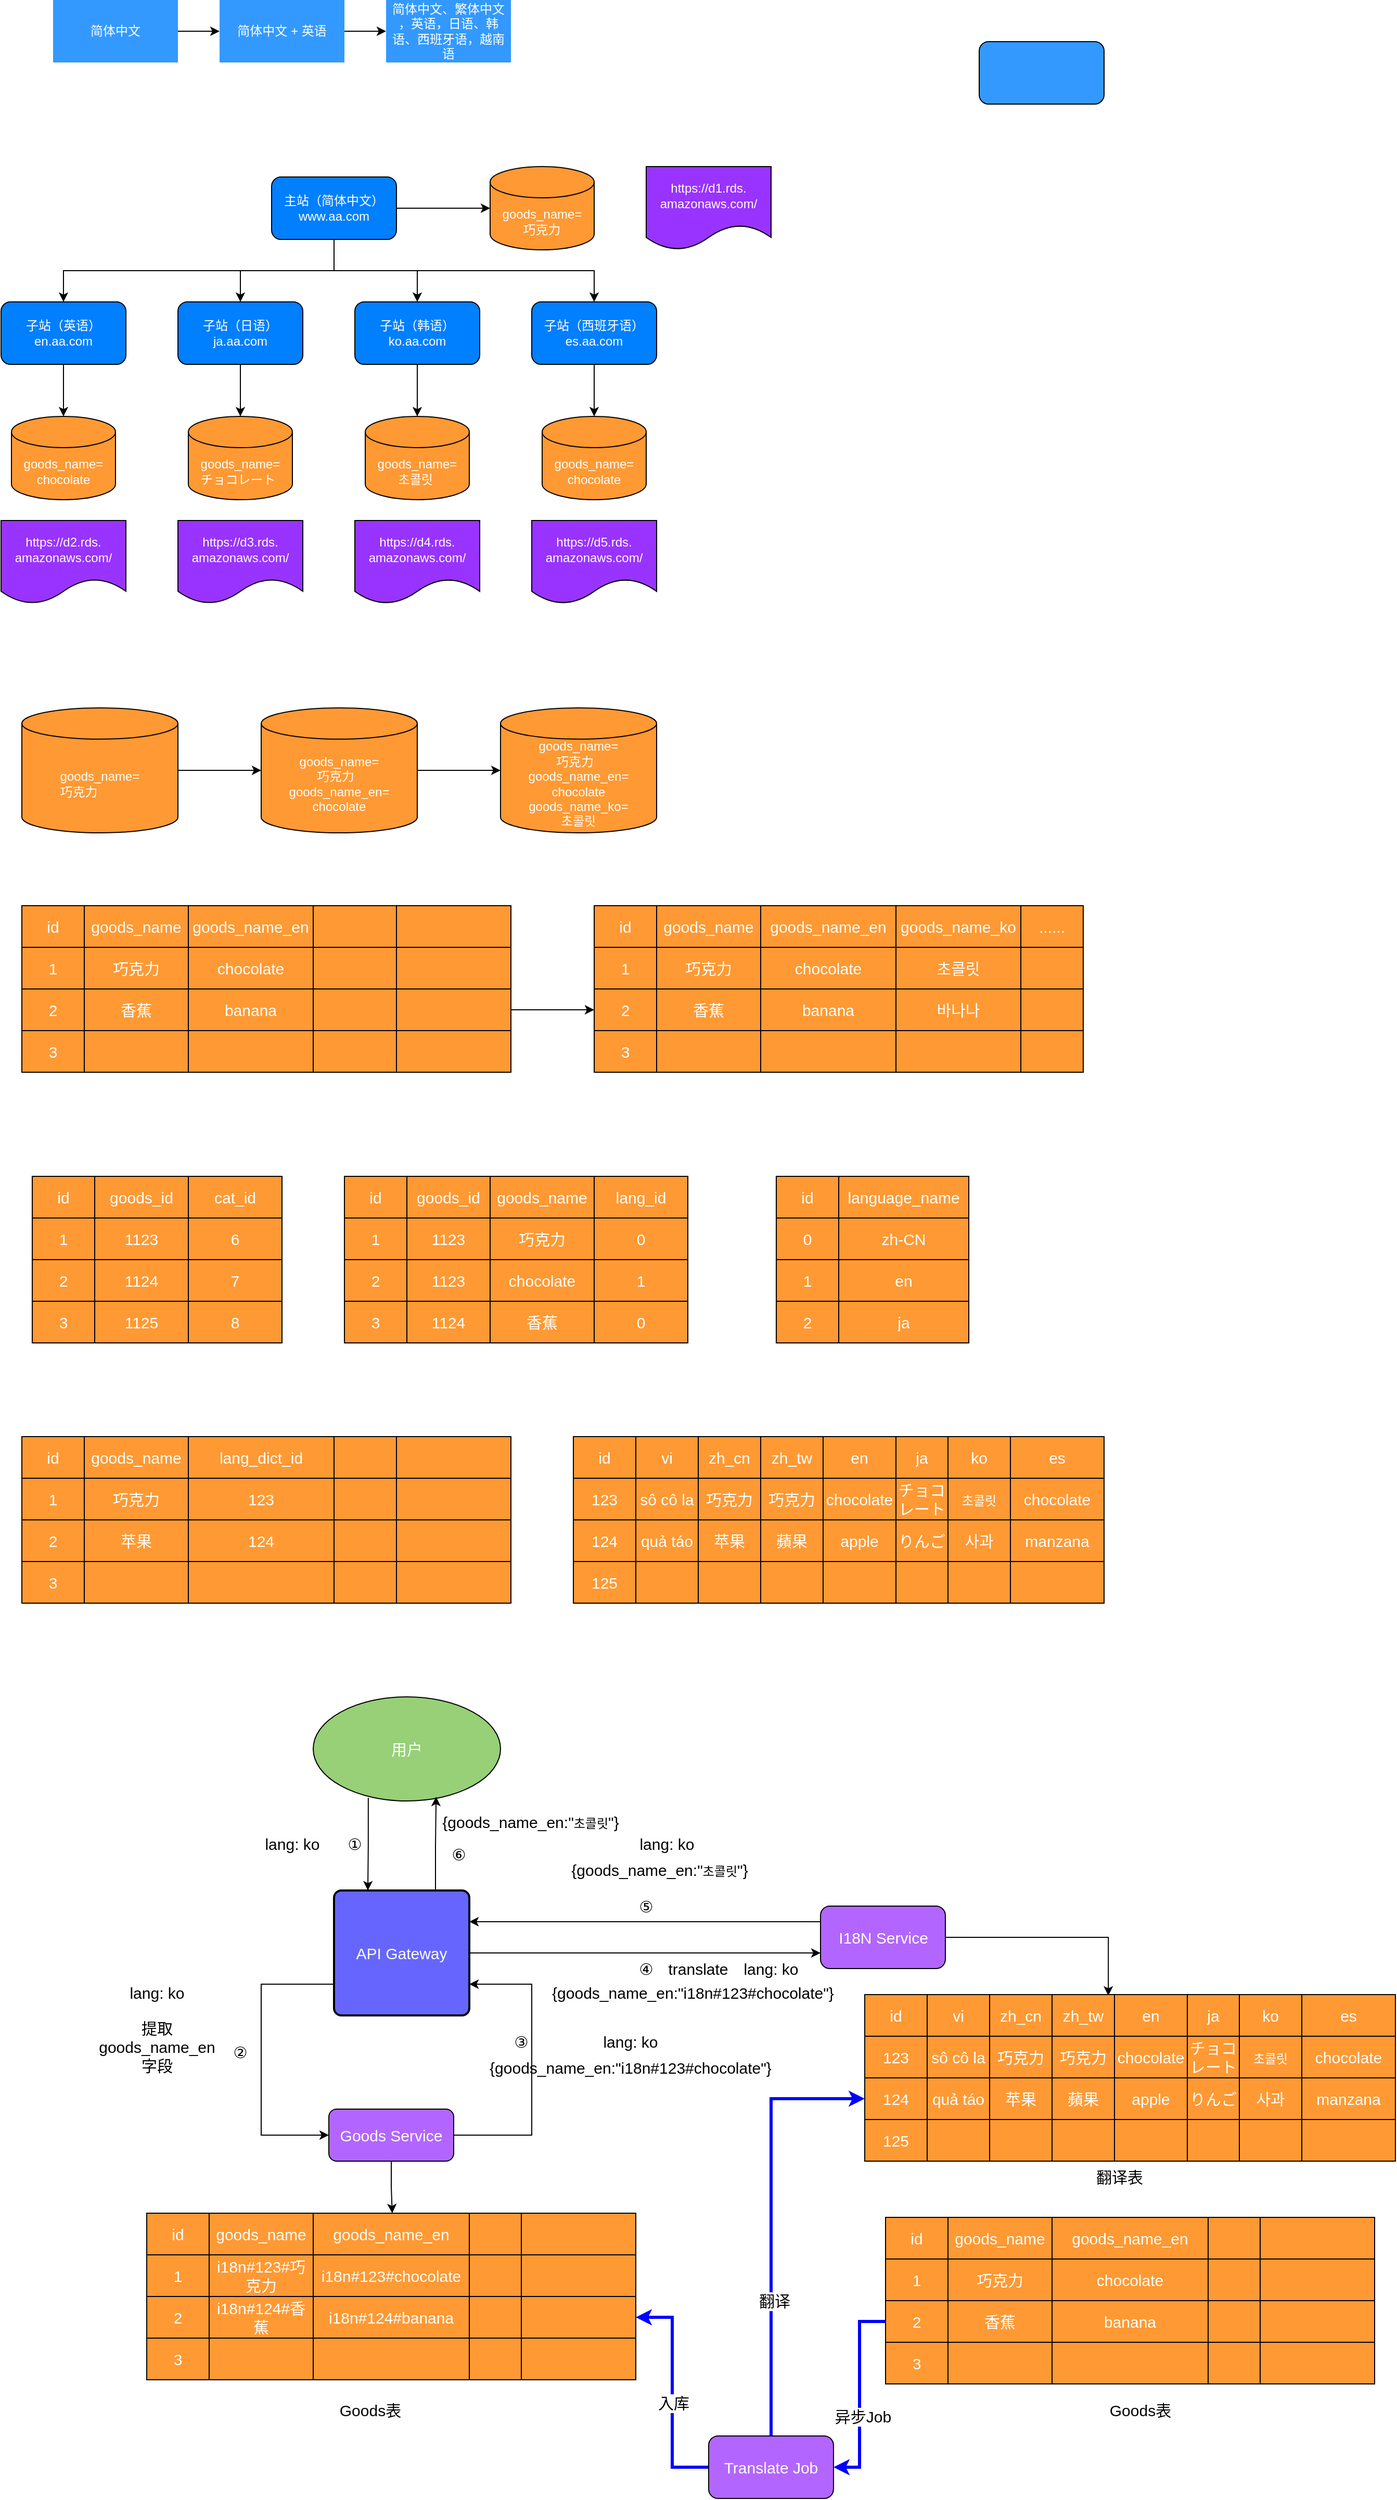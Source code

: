 <mxfile version="17.3.0" type="github">
  <diagram id="lPhwvrIf9fvsg2kCRnDx" name="Page-1">
    <mxGraphModel dx="1422" dy="802" grid="1" gridSize="10" guides="1" tooltips="1" connect="1" arrows="1" fold="1" page="1" pageScale="1" pageWidth="827" pageHeight="1169" math="0" shadow="0">
      <root>
        <mxCell id="0" />
        <mxCell id="1" parent="0" />
        <mxCell id="UZmu4c3q16m0rg6N8I7Y-1" value="简体中文" style="rounded=0;whiteSpace=wrap;html=1;fillColor=#3399FF;fontColor=#FFFFFF;strokeColor=none;" vertex="1" parent="1">
          <mxGeometry x="120" y="190" width="120" height="60" as="geometry" />
        </mxCell>
        <mxCell id="UZmu4c3q16m0rg6N8I7Y-3" value="简体中文 + 英语" style="rounded=0;whiteSpace=wrap;html=1;fillColor=#3399FF;fontColor=#FFFFFF;strokeColor=none;" vertex="1" parent="1">
          <mxGeometry x="280" y="190" width="120" height="60" as="geometry" />
        </mxCell>
        <mxCell id="UZmu4c3q16m0rg6N8I7Y-6" value="简体中文、繁体中文 ，英语，日语、韩语、西班牙语，越南语" style="rounded=0;whiteSpace=wrap;html=1;fillColor=#3399FF;fontColor=#FFFFFF;strokeColor=none;" vertex="1" parent="1">
          <mxGeometry x="440" y="190" width="120" height="60" as="geometry" />
        </mxCell>
        <mxCell id="UZmu4c3q16m0rg6N8I7Y-2" style="edgeStyle=orthogonalEdgeStyle;rounded=0;orthogonalLoop=1;jettySize=auto;html=1;exitX=1;exitY=0.5;exitDx=0;exitDy=0;" edge="1" parent="1" source="UZmu4c3q16m0rg6N8I7Y-1">
          <mxGeometry relative="1" as="geometry">
            <mxPoint x="280" y="220" as="targetPoint" />
          </mxGeometry>
        </mxCell>
        <mxCell id="UZmu4c3q16m0rg6N8I7Y-4" style="edgeStyle=orthogonalEdgeStyle;rounded=0;orthogonalLoop=1;jettySize=auto;html=1;exitX=1;exitY=0.5;exitDx=0;exitDy=0;" edge="1" parent="1" source="UZmu4c3q16m0rg6N8I7Y-3">
          <mxGeometry relative="1" as="geometry">
            <mxPoint x="440" y="220" as="targetPoint" />
          </mxGeometry>
        </mxCell>
        <mxCell id="UZmu4c3q16m0rg6N8I7Y-16" style="edgeStyle=orthogonalEdgeStyle;rounded=0;orthogonalLoop=1;jettySize=auto;html=1;exitX=0.5;exitY=1;exitDx=0;exitDy=0;fontColor=#FFFFFF;" edge="1" parent="1" source="UZmu4c3q16m0rg6N8I7Y-7" target="UZmu4c3q16m0rg6N8I7Y-11">
          <mxGeometry relative="1" as="geometry">
            <Array as="points">
              <mxPoint x="390" y="450" />
              <mxPoint x="130" y="450" />
            </Array>
          </mxGeometry>
        </mxCell>
        <mxCell id="UZmu4c3q16m0rg6N8I7Y-17" style="edgeStyle=orthogonalEdgeStyle;rounded=0;orthogonalLoop=1;jettySize=auto;html=1;exitX=0.5;exitY=1;exitDx=0;exitDy=0;fontColor=#FFFFFF;" edge="1" parent="1" source="UZmu4c3q16m0rg6N8I7Y-7" target="UZmu4c3q16m0rg6N8I7Y-12">
          <mxGeometry relative="1" as="geometry" />
        </mxCell>
        <mxCell id="UZmu4c3q16m0rg6N8I7Y-18" style="edgeStyle=orthogonalEdgeStyle;rounded=0;orthogonalLoop=1;jettySize=auto;html=1;exitX=0.5;exitY=1;exitDx=0;exitDy=0;fontColor=#FFFFFF;" edge="1" parent="1" source="UZmu4c3q16m0rg6N8I7Y-7" target="UZmu4c3q16m0rg6N8I7Y-13">
          <mxGeometry relative="1" as="geometry" />
        </mxCell>
        <mxCell id="UZmu4c3q16m0rg6N8I7Y-19" style="edgeStyle=orthogonalEdgeStyle;rounded=0;orthogonalLoop=1;jettySize=auto;html=1;exitX=0.5;exitY=1;exitDx=0;exitDy=0;fontColor=#FFFFFF;" edge="1" parent="1" source="UZmu4c3q16m0rg6N8I7Y-7" target="UZmu4c3q16m0rg6N8I7Y-14">
          <mxGeometry relative="1" as="geometry" />
        </mxCell>
        <mxCell id="UZmu4c3q16m0rg6N8I7Y-41" style="edgeStyle=orthogonalEdgeStyle;rounded=0;orthogonalLoop=1;jettySize=auto;html=1;exitX=1;exitY=0.5;exitDx=0;exitDy=0;fontSize=12;fontColor=#FFFFFF;" edge="1" parent="1" source="UZmu4c3q16m0rg6N8I7Y-7" target="UZmu4c3q16m0rg6N8I7Y-40">
          <mxGeometry relative="1" as="geometry" />
        </mxCell>
        <mxCell id="UZmu4c3q16m0rg6N8I7Y-7" value="主站（简体中文）&lt;br&gt;www.aa.com" style="rounded=1;whiteSpace=wrap;html=1;fontColor=#FFFFFF;fillColor=#007FFF;" vertex="1" parent="1">
          <mxGeometry x="330" y="360" width="120" height="60" as="geometry" />
        </mxCell>
        <mxCell id="UZmu4c3q16m0rg6N8I7Y-36" style="edgeStyle=orthogonalEdgeStyle;rounded=0;orthogonalLoop=1;jettySize=auto;html=1;exitX=0.5;exitY=1;exitDx=0;exitDy=0;entryX=0.5;entryY=0;entryDx=0;entryDy=0;entryPerimeter=0;fontSize=12;fontColor=#FFFFFF;" edge="1" parent="1" source="UZmu4c3q16m0rg6N8I7Y-11" target="UZmu4c3q16m0rg6N8I7Y-20">
          <mxGeometry relative="1" as="geometry" />
        </mxCell>
        <mxCell id="UZmu4c3q16m0rg6N8I7Y-11" value="子站（英语）&lt;br&gt;en.aa.com" style="rounded=1;whiteSpace=wrap;html=1;fontColor=#FFFFFF;fillColor=#007FFF;" vertex="1" parent="1">
          <mxGeometry x="70" y="480" width="120" height="60" as="geometry" />
        </mxCell>
        <mxCell id="UZmu4c3q16m0rg6N8I7Y-37" style="edgeStyle=orthogonalEdgeStyle;rounded=0;orthogonalLoop=1;jettySize=auto;html=1;exitX=0.5;exitY=1;exitDx=0;exitDy=0;entryX=0.5;entryY=0;entryDx=0;entryDy=0;entryPerimeter=0;fontSize=12;fontColor=#FFFFFF;" edge="1" parent="1" source="UZmu4c3q16m0rg6N8I7Y-12" target="UZmu4c3q16m0rg6N8I7Y-31">
          <mxGeometry relative="1" as="geometry" />
        </mxCell>
        <mxCell id="UZmu4c3q16m0rg6N8I7Y-12" value="子站（日语）&lt;br&gt;ja.aa.com" style="rounded=1;whiteSpace=wrap;html=1;fontColor=#FFFFFF;fillColor=#007FFF;" vertex="1" parent="1">
          <mxGeometry x="240" y="480" width="120" height="60" as="geometry" />
        </mxCell>
        <mxCell id="UZmu4c3q16m0rg6N8I7Y-38" style="edgeStyle=orthogonalEdgeStyle;rounded=0;orthogonalLoop=1;jettySize=auto;html=1;exitX=0.5;exitY=1;exitDx=0;exitDy=0;entryX=0.5;entryY=0;entryDx=0;entryDy=0;entryPerimeter=0;fontSize=12;fontColor=#FFFFFF;" edge="1" parent="1" source="UZmu4c3q16m0rg6N8I7Y-13" target="UZmu4c3q16m0rg6N8I7Y-32">
          <mxGeometry relative="1" as="geometry" />
        </mxCell>
        <mxCell id="UZmu4c3q16m0rg6N8I7Y-13" value="子站（韩语）&lt;br&gt;ko.aa.com" style="rounded=1;whiteSpace=wrap;html=1;fontColor=#FFFFFF;fillColor=#007FFF;" vertex="1" parent="1">
          <mxGeometry x="410" y="480" width="120" height="60" as="geometry" />
        </mxCell>
        <mxCell id="UZmu4c3q16m0rg6N8I7Y-39" style="edgeStyle=orthogonalEdgeStyle;rounded=0;orthogonalLoop=1;jettySize=auto;html=1;exitX=0.5;exitY=1;exitDx=0;exitDy=0;entryX=0.5;entryY=0;entryDx=0;entryDy=0;entryPerimeter=0;fontSize=12;fontColor=#FFFFFF;" edge="1" parent="1" source="UZmu4c3q16m0rg6N8I7Y-14" target="UZmu4c3q16m0rg6N8I7Y-33">
          <mxGeometry relative="1" as="geometry" />
        </mxCell>
        <mxCell id="UZmu4c3q16m0rg6N8I7Y-14" value="子站（西班牙语）&lt;br&gt;es.aa.com" style="rounded=1;whiteSpace=wrap;html=1;fontColor=#FFFFFF;fillColor=#007FFF;" vertex="1" parent="1">
          <mxGeometry x="580" y="480" width="120" height="60" as="geometry" />
        </mxCell>
        <mxCell id="UZmu4c3q16m0rg6N8I7Y-20" value="goods_name=&lt;br&gt;&lt;span style=&quot;font-family: &amp;#34;arial&amp;#34; , sans-serif ; text-align: left&quot;&gt;chocolate&lt;/span&gt;" style="shape=cylinder3;whiteSpace=wrap;html=1;boundedLbl=1;backgroundOutline=1;size=15;fontColor=#FFFFFF;fillColor=#FF9933;" vertex="1" parent="1">
          <mxGeometry x="80" y="590" width="100" height="80" as="geometry" />
        </mxCell>
        <mxCell id="UZmu4c3q16m0rg6N8I7Y-31" value="goods_name=&lt;br&gt;&lt;div style=&quot;text-align: left&quot;&gt;&lt;span style=&quot;font-family: &amp;#34;arial&amp;#34; , sans-serif&quot;&gt;チョコレート&lt;/span&gt;&lt;br&gt;&lt;/div&gt;" style="shape=cylinder3;whiteSpace=wrap;html=1;boundedLbl=1;backgroundOutline=1;size=15;fontColor=#FFFFFF;fillColor=#FF9933;" vertex="1" parent="1">
          <mxGeometry x="250" y="590" width="100" height="80" as="geometry" />
        </mxCell>
        <mxCell id="UZmu4c3q16m0rg6N8I7Y-32" value="&lt;font style=&quot;font-size: 12px&quot;&gt;goods_name=&lt;br&gt;&lt;/font&gt;&lt;div style=&quot;text-align: left&quot;&gt;&lt;span style=&quot;font-family: &amp;#34;arial&amp;#34; , sans-serif&quot;&gt;&amp;nbsp; &amp;nbsp; &amp;nbsp; 초콜릿&lt;/span&gt;&lt;br&gt;&lt;/div&gt;" style="shape=cylinder3;whiteSpace=wrap;html=1;boundedLbl=1;backgroundOutline=1;size=15;fontColor=#FFFFFF;fillColor=#FF9933;" vertex="1" parent="1">
          <mxGeometry x="420" y="590" width="100" height="80" as="geometry" />
        </mxCell>
        <mxCell id="UZmu4c3q16m0rg6N8I7Y-33" value="goods_name=&lt;br&gt;&lt;span style=&quot;font-family: &amp;#34;arial&amp;#34; , sans-serif ; text-align: left&quot;&gt;chocolate&lt;/span&gt;" style="shape=cylinder3;whiteSpace=wrap;html=1;boundedLbl=1;backgroundOutline=1;size=15;fontColor=#FFFFFF;fillColor=#FF9933;" vertex="1" parent="1">
          <mxGeometry x="590" y="590" width="100" height="80" as="geometry" />
        </mxCell>
        <mxCell id="UZmu4c3q16m0rg6N8I7Y-35" style="edgeStyle=orthogonalEdgeStyle;rounded=0;orthogonalLoop=1;jettySize=auto;html=1;exitX=0.5;exitY=1;exitDx=0;exitDy=0;fontSize=12;fontColor=#FFFFFF;" edge="1" parent="1" source="UZmu4c3q16m0rg6N8I7Y-12" target="UZmu4c3q16m0rg6N8I7Y-12">
          <mxGeometry relative="1" as="geometry" />
        </mxCell>
        <mxCell id="UZmu4c3q16m0rg6N8I7Y-40" value="goods_name=&lt;br&gt;&lt;div style=&quot;text-align: left&quot;&gt;&lt;font face=&quot;arial, sans-serif&quot;&gt;&amp;nbsp; &amp;nbsp; &amp;nbsp; 巧克力&lt;/font&gt;&lt;/div&gt;" style="shape=cylinder3;whiteSpace=wrap;html=1;boundedLbl=1;backgroundOutline=1;size=15;fontColor=#FFFFFF;fillColor=#FF9933;" vertex="1" parent="1">
          <mxGeometry x="540" y="350" width="100" height="80" as="geometry" />
        </mxCell>
        <mxCell id="UZmu4c3q16m0rg6N8I7Y-42" value="http://d1.rds.&lt;br&gt;amazonaws.com/" style="shape=document;whiteSpace=wrap;html=1;boundedLbl=1;fontSize=12;fontColor=#FFFFFF;fillColor=#3399FF;" vertex="1" parent="1">
          <mxGeometry x="690" y="350" width="120" height="80" as="geometry" />
        </mxCell>
        <mxCell id="UZmu4c3q16m0rg6N8I7Y-43" value="https://d2.rds.&lt;br&gt;amazonaws.com/" style="shape=document;whiteSpace=wrap;html=1;boundedLbl=1;fontSize=12;fontColor=#FFFFFF;fillColor=#9933FF;" vertex="1" parent="1">
          <mxGeometry x="70" y="690" width="120" height="80" as="geometry" />
        </mxCell>
        <mxCell id="UZmu4c3q16m0rg6N8I7Y-44" value="https://d3.rds.&lt;br&gt;amazonaws.com/" style="shape=document;whiteSpace=wrap;html=1;boundedLbl=1;fontSize=12;fontColor=#FFFFFF;fillColor=#9933FF;" vertex="1" parent="1">
          <mxGeometry x="240" y="690" width="120" height="80" as="geometry" />
        </mxCell>
        <mxCell id="UZmu4c3q16m0rg6N8I7Y-45" value="http://d4.rds.&lt;br&gt;amazonaws.com/" style="shape=document;whiteSpace=wrap;html=1;boundedLbl=1;fontSize=12;fontColor=#FFFFFF;fillColor=#3399FF;" vertex="1" parent="1">
          <mxGeometry x="410" y="690" width="120" height="80" as="geometry" />
        </mxCell>
        <mxCell id="UZmu4c3q16m0rg6N8I7Y-46" value="http://d5.rds.&lt;br&gt;amazonaws.com/" style="shape=document;whiteSpace=wrap;html=1;boundedLbl=1;fontSize=12;fontColor=#FFFFFF;fillColor=#3399FF;" vertex="1" parent="1">
          <mxGeometry x="580" y="690" width="120" height="80" as="geometry" />
        </mxCell>
        <mxCell id="UZmu4c3q16m0rg6N8I7Y-47" value="" style="rounded=1;whiteSpace=wrap;html=1;fontSize=12;fontColor=#FFFFFF;fillColor=#3399FF;" vertex="1" parent="1">
          <mxGeometry x="1010" y="230" width="120" height="60" as="geometry" />
        </mxCell>
        <mxCell id="UZmu4c3q16m0rg6N8I7Y-48" value="https://d1.rds.&lt;br&gt;amazonaws.com/" style="shape=document;whiteSpace=wrap;html=1;boundedLbl=1;fontSize=12;fontColor=#FFFFFF;fillColor=#9933FF;" vertex="1" parent="1">
          <mxGeometry x="690" y="350" width="120" height="80" as="geometry" />
        </mxCell>
        <mxCell id="UZmu4c3q16m0rg6N8I7Y-49" value="https://d5.rds.&lt;br&gt;amazonaws.com/" style="shape=document;whiteSpace=wrap;html=1;boundedLbl=1;fontSize=12;fontColor=#FFFFFF;fillColor=#9933FF;" vertex="1" parent="1">
          <mxGeometry x="580" y="690" width="120" height="80" as="geometry" />
        </mxCell>
        <mxCell id="UZmu4c3q16m0rg6N8I7Y-50" value="https://d4.rds.&lt;br&gt;amazonaws.com/" style="shape=document;whiteSpace=wrap;html=1;boundedLbl=1;fontSize=12;fontColor=#FFFFFF;fillColor=#9933FF;" vertex="1" parent="1">
          <mxGeometry x="410" y="690" width="120" height="80" as="geometry" />
        </mxCell>
        <mxCell id="UZmu4c3q16m0rg6N8I7Y-55" style="edgeStyle=orthogonalEdgeStyle;rounded=0;orthogonalLoop=1;jettySize=auto;html=1;exitX=1;exitY=0.5;exitDx=0;exitDy=0;exitPerimeter=0;entryX=0;entryY=0.5;entryDx=0;entryDy=0;entryPerimeter=0;fontSize=12;fontColor=#FFFFFF;" edge="1" parent="1" source="UZmu4c3q16m0rg6N8I7Y-52" target="UZmu4c3q16m0rg6N8I7Y-53">
          <mxGeometry relative="1" as="geometry" />
        </mxCell>
        <mxCell id="UZmu4c3q16m0rg6N8I7Y-52" value="goods_name=&lt;br&gt;&lt;div style=&quot;text-align: left&quot;&gt;&lt;span&gt;&lt;font face=&quot;arial, sans-serif&quot;&gt;巧克力&lt;/font&gt;&lt;/span&gt;&lt;/div&gt;" style="shape=cylinder3;whiteSpace=wrap;html=1;boundedLbl=1;backgroundOutline=1;size=15;fontColor=#FFFFFF;fillColor=#FF9933;" vertex="1" parent="1">
          <mxGeometry x="90" y="870" width="150" height="120" as="geometry" />
        </mxCell>
        <mxCell id="UZmu4c3q16m0rg6N8I7Y-56" style="edgeStyle=orthogonalEdgeStyle;rounded=0;orthogonalLoop=1;jettySize=auto;html=1;exitX=1;exitY=0.5;exitDx=0;exitDy=0;exitPerimeter=0;entryX=0;entryY=0.5;entryDx=0;entryDy=0;entryPerimeter=0;fontSize=12;fontColor=#FFFFFF;" edge="1" parent="1" source="UZmu4c3q16m0rg6N8I7Y-53" target="UZmu4c3q16m0rg6N8I7Y-54">
          <mxGeometry relative="1" as="geometry" />
        </mxCell>
        <mxCell id="UZmu4c3q16m0rg6N8I7Y-53" value="goods_name=&lt;br&gt;&lt;div style=&quot;text-align: left&quot;&gt;&lt;span&gt;&lt;font face=&quot;arial, sans-serif&quot;&gt;&amp;nbsp; &amp;nbsp; &amp;nbsp; &amp;nbsp; 巧克力&lt;/font&gt;&lt;/span&gt;&lt;/div&gt;&lt;div style=&quot;text-align: left&quot;&gt;&lt;span&gt;&lt;font face=&quot;arial, sans-serif&quot;&gt;goods_name_en=&lt;/font&gt;&lt;/span&gt;&lt;/div&gt;&lt;span style=&quot;font-family: &amp;#34;arial&amp;#34; , sans-serif ; text-align: left&quot;&gt;chocolate&lt;/span&gt;" style="shape=cylinder3;whiteSpace=wrap;html=1;boundedLbl=1;backgroundOutline=1;size=15;fontColor=#FFFFFF;fillColor=#FF9933;" vertex="1" parent="1">
          <mxGeometry x="320" y="870" width="150" height="120" as="geometry" />
        </mxCell>
        <mxCell id="UZmu4c3q16m0rg6N8I7Y-54" value="goods_name=&lt;br&gt;&lt;div style=&quot;text-align: left&quot;&gt;&lt;span&gt;&lt;font face=&quot;arial, sans-serif&quot;&gt;&amp;nbsp; &amp;nbsp; &amp;nbsp; &amp;nbsp; 巧克力&lt;/font&gt;&lt;/span&gt;&lt;/div&gt;&lt;div style=&quot;text-align: left&quot;&gt;&lt;span&gt;&lt;font face=&quot;arial, sans-serif&quot;&gt;goods_name_en=&lt;/font&gt;&lt;/span&gt;&lt;/div&gt;&lt;span style=&quot;font-family: &amp;#34;arial&amp;#34; , sans-serif ; text-align: left&quot;&gt;chocolate&lt;br&gt;goods_name_ko=&lt;br&gt;&lt;/span&gt;&lt;span style=&quot;font-family: &amp;#34;arial&amp;#34; , sans-serif ; text-align: left&quot;&gt;초콜릿&lt;/span&gt;&lt;span style=&quot;font-family: &amp;#34;arial&amp;#34; , sans-serif ; text-align: left&quot;&gt;&lt;br&gt;&lt;/span&gt;" style="shape=cylinder3;whiteSpace=wrap;html=1;boundedLbl=1;backgroundOutline=1;size=15;fontColor=#FFFFFF;fillColor=#FF9933;" vertex="1" parent="1">
          <mxGeometry x="550" y="870" width="150" height="120" as="geometry" />
        </mxCell>
        <mxCell id="UZmu4c3q16m0rg6N8I7Y-101" value="" style="shape=table;startSize=0;container=1;collapsible=0;childLayout=tableLayout;fontSize=15;fontColor=#FFFFFF;fillColor=#FF9933;" vertex="1" parent="1">
          <mxGeometry x="90" y="1060" width="470" height="160" as="geometry" />
        </mxCell>
        <mxCell id="UZmu4c3q16m0rg6N8I7Y-102" value="" style="shape=tableRow;horizontal=0;startSize=0;swimlaneHead=0;swimlaneBody=0;top=0;left=0;bottom=0;right=0;collapsible=0;dropTarget=0;fillColor=none;points=[[0,0.5],[1,0.5]];portConstraint=eastwest;fontSize=15;fontColor=#FFFFFF;" vertex="1" parent="UZmu4c3q16m0rg6N8I7Y-101">
          <mxGeometry width="470" height="40" as="geometry" />
        </mxCell>
        <mxCell id="UZmu4c3q16m0rg6N8I7Y-103" value="id" style="shape=partialRectangle;html=1;whiteSpace=wrap;connectable=0;overflow=hidden;fillColor=none;top=0;left=0;bottom=0;right=0;pointerEvents=1;fontSize=15;fontColor=#FFFFFF;" vertex="1" parent="UZmu4c3q16m0rg6N8I7Y-102">
          <mxGeometry width="60" height="40" as="geometry">
            <mxRectangle width="60" height="40" as="alternateBounds" />
          </mxGeometry>
        </mxCell>
        <mxCell id="UZmu4c3q16m0rg6N8I7Y-104" value="goods_name" style="shape=partialRectangle;html=1;whiteSpace=wrap;connectable=0;overflow=hidden;fillColor=none;top=0;left=0;bottom=0;right=0;pointerEvents=1;fontSize=15;fontColor=#FFFFFF;" vertex="1" parent="UZmu4c3q16m0rg6N8I7Y-102">
          <mxGeometry x="60" width="100" height="40" as="geometry">
            <mxRectangle width="100" height="40" as="alternateBounds" />
          </mxGeometry>
        </mxCell>
        <mxCell id="UZmu4c3q16m0rg6N8I7Y-105" value="goods_name_en" style="shape=partialRectangle;html=1;whiteSpace=wrap;connectable=0;overflow=hidden;fillColor=none;top=0;left=0;bottom=0;right=0;pointerEvents=1;fontSize=15;fontColor=#FFFFFF;" vertex="1" parent="UZmu4c3q16m0rg6N8I7Y-102">
          <mxGeometry x="160" width="120" height="40" as="geometry">
            <mxRectangle width="120" height="40" as="alternateBounds" />
          </mxGeometry>
        </mxCell>
        <mxCell id="UZmu4c3q16m0rg6N8I7Y-106" value="" style="shape=partialRectangle;html=1;whiteSpace=wrap;connectable=0;overflow=hidden;fillColor=none;top=0;left=0;bottom=0;right=0;pointerEvents=1;fontSize=15;fontColor=#FFFFFF;" vertex="1" parent="UZmu4c3q16m0rg6N8I7Y-102">
          <mxGeometry x="280" width="80" height="40" as="geometry">
            <mxRectangle width="80" height="40" as="alternateBounds" />
          </mxGeometry>
        </mxCell>
        <mxCell id="UZmu4c3q16m0rg6N8I7Y-107" value="" style="shape=partialRectangle;html=1;whiteSpace=wrap;connectable=0;overflow=hidden;fillColor=none;top=0;left=0;bottom=0;right=0;pointerEvents=1;fontSize=15;fontColor=#FFFFFF;" vertex="1" parent="UZmu4c3q16m0rg6N8I7Y-102">
          <mxGeometry x="360" width="110" height="40" as="geometry">
            <mxRectangle width="110" height="40" as="alternateBounds" />
          </mxGeometry>
        </mxCell>
        <mxCell id="UZmu4c3q16m0rg6N8I7Y-108" value="" style="shape=tableRow;horizontal=0;startSize=0;swimlaneHead=0;swimlaneBody=0;top=0;left=0;bottom=0;right=0;collapsible=0;dropTarget=0;fillColor=none;points=[[0,0.5],[1,0.5]];portConstraint=eastwest;fontSize=15;fontColor=#FFFFFF;" vertex="1" parent="UZmu4c3q16m0rg6N8I7Y-101">
          <mxGeometry y="40" width="470" height="40" as="geometry" />
        </mxCell>
        <mxCell id="UZmu4c3q16m0rg6N8I7Y-109" value="1" style="shape=partialRectangle;html=1;whiteSpace=wrap;connectable=0;overflow=hidden;fillColor=none;top=0;left=0;bottom=0;right=0;pointerEvents=1;fontSize=15;fontColor=#FFFFFF;" vertex="1" parent="UZmu4c3q16m0rg6N8I7Y-108">
          <mxGeometry width="60" height="40" as="geometry">
            <mxRectangle width="60" height="40" as="alternateBounds" />
          </mxGeometry>
        </mxCell>
        <mxCell id="UZmu4c3q16m0rg6N8I7Y-110" value="巧克力" style="shape=partialRectangle;html=1;whiteSpace=wrap;connectable=0;overflow=hidden;fillColor=none;top=0;left=0;bottom=0;right=0;pointerEvents=1;fontSize=15;fontColor=#FFFFFF;" vertex="1" parent="UZmu4c3q16m0rg6N8I7Y-108">
          <mxGeometry x="60" width="100" height="40" as="geometry">
            <mxRectangle width="100" height="40" as="alternateBounds" />
          </mxGeometry>
        </mxCell>
        <mxCell id="UZmu4c3q16m0rg6N8I7Y-111" value="&lt;span style=&quot;font-family: arial, sans-serif; text-align: left; font-size: 15px;&quot;&gt;chocolate&lt;/span&gt;" style="shape=partialRectangle;html=1;whiteSpace=wrap;connectable=0;overflow=hidden;fillColor=none;top=0;left=0;bottom=0;right=0;pointerEvents=1;fontSize=15;fontColor=#FFFFFF;" vertex="1" parent="UZmu4c3q16m0rg6N8I7Y-108">
          <mxGeometry x="160" width="120" height="40" as="geometry">
            <mxRectangle width="120" height="40" as="alternateBounds" />
          </mxGeometry>
        </mxCell>
        <mxCell id="UZmu4c3q16m0rg6N8I7Y-112" value="" style="shape=partialRectangle;html=1;whiteSpace=wrap;connectable=0;overflow=hidden;fillColor=none;top=0;left=0;bottom=0;right=0;pointerEvents=1;fontSize=15;fontColor=#FFFFFF;" vertex="1" parent="UZmu4c3q16m0rg6N8I7Y-108">
          <mxGeometry x="280" width="80" height="40" as="geometry">
            <mxRectangle width="80" height="40" as="alternateBounds" />
          </mxGeometry>
        </mxCell>
        <mxCell id="UZmu4c3q16m0rg6N8I7Y-113" value="" style="shape=partialRectangle;html=1;whiteSpace=wrap;connectable=0;overflow=hidden;fillColor=none;top=0;left=0;bottom=0;right=0;pointerEvents=1;fontSize=15;fontColor=#FFFFFF;" vertex="1" parent="UZmu4c3q16m0rg6N8I7Y-108">
          <mxGeometry x="360" width="110" height="40" as="geometry">
            <mxRectangle width="110" height="40" as="alternateBounds" />
          </mxGeometry>
        </mxCell>
        <mxCell id="UZmu4c3q16m0rg6N8I7Y-114" value="" style="shape=tableRow;horizontal=0;startSize=0;swimlaneHead=0;swimlaneBody=0;top=0;left=0;bottom=0;right=0;collapsible=0;dropTarget=0;fillColor=none;points=[[0,0.5],[1,0.5]];portConstraint=eastwest;fontSize=15;fontColor=#FFFFFF;" vertex="1" parent="UZmu4c3q16m0rg6N8I7Y-101">
          <mxGeometry y="80" width="470" height="40" as="geometry" />
        </mxCell>
        <mxCell id="UZmu4c3q16m0rg6N8I7Y-115" value="2" style="shape=partialRectangle;html=1;whiteSpace=wrap;connectable=0;overflow=hidden;fillColor=none;top=0;left=0;bottom=0;right=0;pointerEvents=1;fontSize=15;fontColor=#FFFFFF;" vertex="1" parent="UZmu4c3q16m0rg6N8I7Y-114">
          <mxGeometry width="60" height="40" as="geometry">
            <mxRectangle width="60" height="40" as="alternateBounds" />
          </mxGeometry>
        </mxCell>
        <mxCell id="UZmu4c3q16m0rg6N8I7Y-116" value="香蕉" style="shape=partialRectangle;html=1;whiteSpace=wrap;connectable=0;overflow=hidden;fillColor=none;top=0;left=0;bottom=0;right=0;pointerEvents=1;fontSize=15;fontColor=#FFFFFF;" vertex="1" parent="UZmu4c3q16m0rg6N8I7Y-114">
          <mxGeometry x="60" width="100" height="40" as="geometry">
            <mxRectangle width="100" height="40" as="alternateBounds" />
          </mxGeometry>
        </mxCell>
        <mxCell id="UZmu4c3q16m0rg6N8I7Y-117" value="banana" style="shape=partialRectangle;html=1;whiteSpace=wrap;connectable=0;overflow=hidden;fillColor=none;top=0;left=0;bottom=0;right=0;pointerEvents=1;fontSize=15;fontColor=#FFFFFF;" vertex="1" parent="UZmu4c3q16m0rg6N8I7Y-114">
          <mxGeometry x="160" width="120" height="40" as="geometry">
            <mxRectangle width="120" height="40" as="alternateBounds" />
          </mxGeometry>
        </mxCell>
        <mxCell id="UZmu4c3q16m0rg6N8I7Y-118" value="" style="shape=partialRectangle;html=1;whiteSpace=wrap;connectable=0;overflow=hidden;fillColor=none;top=0;left=0;bottom=0;right=0;pointerEvents=1;fontSize=15;fontColor=#FFFFFF;" vertex="1" parent="UZmu4c3q16m0rg6N8I7Y-114">
          <mxGeometry x="280" width="80" height="40" as="geometry">
            <mxRectangle width="80" height="40" as="alternateBounds" />
          </mxGeometry>
        </mxCell>
        <mxCell id="UZmu4c3q16m0rg6N8I7Y-119" value="" style="shape=partialRectangle;html=1;whiteSpace=wrap;connectable=0;overflow=hidden;fillColor=none;top=0;left=0;bottom=0;right=0;pointerEvents=1;fontSize=15;fontColor=#FFFFFF;" vertex="1" parent="UZmu4c3q16m0rg6N8I7Y-114">
          <mxGeometry x="360" width="110" height="40" as="geometry">
            <mxRectangle width="110" height="40" as="alternateBounds" />
          </mxGeometry>
        </mxCell>
        <mxCell id="UZmu4c3q16m0rg6N8I7Y-120" value="" style="shape=tableRow;horizontal=0;startSize=0;swimlaneHead=0;swimlaneBody=0;top=0;left=0;bottom=0;right=0;collapsible=0;dropTarget=0;fillColor=none;points=[[0,0.5],[1,0.5]];portConstraint=eastwest;fontSize=15;fontColor=#FFFFFF;" vertex="1" parent="UZmu4c3q16m0rg6N8I7Y-101">
          <mxGeometry y="120" width="470" height="40" as="geometry" />
        </mxCell>
        <mxCell id="UZmu4c3q16m0rg6N8I7Y-121" value="3" style="shape=partialRectangle;html=1;whiteSpace=wrap;connectable=0;overflow=hidden;fillColor=none;top=0;left=0;bottom=0;right=0;pointerEvents=1;fontSize=15;fontColor=#FFFFFF;" vertex="1" parent="UZmu4c3q16m0rg6N8I7Y-120">
          <mxGeometry width="60" height="40" as="geometry">
            <mxRectangle width="60" height="40" as="alternateBounds" />
          </mxGeometry>
        </mxCell>
        <mxCell id="UZmu4c3q16m0rg6N8I7Y-122" value="" style="shape=partialRectangle;html=1;whiteSpace=wrap;connectable=0;overflow=hidden;fillColor=none;top=0;left=0;bottom=0;right=0;pointerEvents=1;fontSize=15;fontColor=#FFFFFF;" vertex="1" parent="UZmu4c3q16m0rg6N8I7Y-120">
          <mxGeometry x="60" width="100" height="40" as="geometry">
            <mxRectangle width="100" height="40" as="alternateBounds" />
          </mxGeometry>
        </mxCell>
        <mxCell id="UZmu4c3q16m0rg6N8I7Y-123" value="" style="shape=partialRectangle;html=1;whiteSpace=wrap;connectable=0;overflow=hidden;fillColor=none;top=0;left=0;bottom=0;right=0;pointerEvents=1;fontSize=15;fontColor=#FFFFFF;" vertex="1" parent="UZmu4c3q16m0rg6N8I7Y-120">
          <mxGeometry x="160" width="120" height="40" as="geometry">
            <mxRectangle width="120" height="40" as="alternateBounds" />
          </mxGeometry>
        </mxCell>
        <mxCell id="UZmu4c3q16m0rg6N8I7Y-124" value="" style="shape=partialRectangle;html=1;whiteSpace=wrap;connectable=0;overflow=hidden;fillColor=none;top=0;left=0;bottom=0;right=0;pointerEvents=1;fontSize=15;fontColor=#FFFFFF;" vertex="1" parent="UZmu4c3q16m0rg6N8I7Y-120">
          <mxGeometry x="280" width="80" height="40" as="geometry">
            <mxRectangle width="80" height="40" as="alternateBounds" />
          </mxGeometry>
        </mxCell>
        <mxCell id="UZmu4c3q16m0rg6N8I7Y-125" value="" style="shape=partialRectangle;html=1;whiteSpace=wrap;connectable=0;overflow=hidden;fillColor=none;top=0;left=0;bottom=0;right=0;pointerEvents=1;fontSize=15;fontColor=#FFFFFF;" vertex="1" parent="UZmu4c3q16m0rg6N8I7Y-120">
          <mxGeometry x="360" width="110" height="40" as="geometry">
            <mxRectangle width="110" height="40" as="alternateBounds" />
          </mxGeometry>
        </mxCell>
        <mxCell id="UZmu4c3q16m0rg6N8I7Y-126" value="" style="shape=table;startSize=0;container=1;collapsible=0;childLayout=tableLayout;fontSize=15;fontColor=#FFFFFF;fillColor=#FF9933;" vertex="1" parent="1">
          <mxGeometry x="640" y="1060" width="470" height="160" as="geometry" />
        </mxCell>
        <mxCell id="UZmu4c3q16m0rg6N8I7Y-127" value="" style="shape=tableRow;horizontal=0;startSize=0;swimlaneHead=0;swimlaneBody=0;top=0;left=0;bottom=0;right=0;collapsible=0;dropTarget=0;fillColor=none;points=[[0,0.5],[1,0.5]];portConstraint=eastwest;fontSize=15;fontColor=#FFFFFF;" vertex="1" parent="UZmu4c3q16m0rg6N8I7Y-126">
          <mxGeometry width="470" height="40" as="geometry" />
        </mxCell>
        <mxCell id="UZmu4c3q16m0rg6N8I7Y-128" value="id" style="shape=partialRectangle;html=1;whiteSpace=wrap;connectable=0;overflow=hidden;fillColor=none;top=0;left=0;bottom=0;right=0;pointerEvents=1;fontSize=15;fontColor=#FFFFFF;" vertex="1" parent="UZmu4c3q16m0rg6N8I7Y-127">
          <mxGeometry width="60" height="40" as="geometry">
            <mxRectangle width="60" height="40" as="alternateBounds" />
          </mxGeometry>
        </mxCell>
        <mxCell id="UZmu4c3q16m0rg6N8I7Y-129" value="goods_name" style="shape=partialRectangle;html=1;whiteSpace=wrap;connectable=0;overflow=hidden;fillColor=none;top=0;left=0;bottom=0;right=0;pointerEvents=1;fontSize=15;fontColor=#FFFFFF;" vertex="1" parent="UZmu4c3q16m0rg6N8I7Y-127">
          <mxGeometry x="60" width="100" height="40" as="geometry">
            <mxRectangle width="100" height="40" as="alternateBounds" />
          </mxGeometry>
        </mxCell>
        <mxCell id="UZmu4c3q16m0rg6N8I7Y-130" value="goods_name_en" style="shape=partialRectangle;html=1;whiteSpace=wrap;connectable=0;overflow=hidden;fillColor=none;top=0;left=0;bottom=0;right=0;pointerEvents=1;fontSize=15;fontColor=#FFFFFF;" vertex="1" parent="UZmu4c3q16m0rg6N8I7Y-127">
          <mxGeometry x="160" width="130" height="40" as="geometry">
            <mxRectangle width="130" height="40" as="alternateBounds" />
          </mxGeometry>
        </mxCell>
        <mxCell id="UZmu4c3q16m0rg6N8I7Y-131" value="goods_name_ko" style="shape=partialRectangle;html=1;whiteSpace=wrap;connectable=0;overflow=hidden;fillColor=none;top=0;left=0;bottom=0;right=0;pointerEvents=1;fontSize=15;fontColor=#FFFFFF;" vertex="1" parent="UZmu4c3q16m0rg6N8I7Y-127">
          <mxGeometry x="290" width="120" height="40" as="geometry">
            <mxRectangle width="120" height="40" as="alternateBounds" />
          </mxGeometry>
        </mxCell>
        <mxCell id="UZmu4c3q16m0rg6N8I7Y-132" value="......" style="shape=partialRectangle;html=1;whiteSpace=wrap;connectable=0;overflow=hidden;fillColor=none;top=0;left=0;bottom=0;right=0;pointerEvents=1;fontSize=15;fontColor=#FFFFFF;" vertex="1" parent="UZmu4c3q16m0rg6N8I7Y-127">
          <mxGeometry x="410" width="60" height="40" as="geometry">
            <mxRectangle width="60" height="40" as="alternateBounds" />
          </mxGeometry>
        </mxCell>
        <mxCell id="UZmu4c3q16m0rg6N8I7Y-133" value="" style="shape=tableRow;horizontal=0;startSize=0;swimlaneHead=0;swimlaneBody=0;top=0;left=0;bottom=0;right=0;collapsible=0;dropTarget=0;fillColor=none;points=[[0,0.5],[1,0.5]];portConstraint=eastwest;fontSize=15;fontColor=#FFFFFF;" vertex="1" parent="UZmu4c3q16m0rg6N8I7Y-126">
          <mxGeometry y="40" width="470" height="40" as="geometry" />
        </mxCell>
        <mxCell id="UZmu4c3q16m0rg6N8I7Y-134" value="1" style="shape=partialRectangle;html=1;whiteSpace=wrap;connectable=0;overflow=hidden;fillColor=none;top=0;left=0;bottom=0;right=0;pointerEvents=1;fontSize=15;fontColor=#FFFFFF;" vertex="1" parent="UZmu4c3q16m0rg6N8I7Y-133">
          <mxGeometry width="60" height="40" as="geometry">
            <mxRectangle width="60" height="40" as="alternateBounds" />
          </mxGeometry>
        </mxCell>
        <mxCell id="UZmu4c3q16m0rg6N8I7Y-135" value="巧克力" style="shape=partialRectangle;html=1;whiteSpace=wrap;connectable=0;overflow=hidden;fillColor=none;top=0;left=0;bottom=0;right=0;pointerEvents=1;fontSize=15;fontColor=#FFFFFF;" vertex="1" parent="UZmu4c3q16m0rg6N8I7Y-133">
          <mxGeometry x="60" width="100" height="40" as="geometry">
            <mxRectangle width="100" height="40" as="alternateBounds" />
          </mxGeometry>
        </mxCell>
        <mxCell id="UZmu4c3q16m0rg6N8I7Y-136" value="&lt;span style=&quot;font-family: arial, sans-serif; text-align: left; font-size: 15px;&quot;&gt;chocolate&lt;/span&gt;" style="shape=partialRectangle;html=1;whiteSpace=wrap;connectable=0;overflow=hidden;fillColor=none;top=0;left=0;bottom=0;right=0;pointerEvents=1;fontSize=15;fontColor=#FFFFFF;" vertex="1" parent="UZmu4c3q16m0rg6N8I7Y-133">
          <mxGeometry x="160" width="130" height="40" as="geometry">
            <mxRectangle width="130" height="40" as="alternateBounds" />
          </mxGeometry>
        </mxCell>
        <mxCell id="UZmu4c3q16m0rg6N8I7Y-137" value="&lt;span style=&quot;font-family: arial, sans-serif; text-align: left; font-size: 15px;&quot;&gt;초콜릿&lt;/span&gt;" style="shape=partialRectangle;html=1;whiteSpace=wrap;connectable=0;overflow=hidden;fillColor=none;top=0;left=0;bottom=0;right=0;pointerEvents=1;fontSize=15;fontColor=#FFFFFF;" vertex="1" parent="UZmu4c3q16m0rg6N8I7Y-133">
          <mxGeometry x="290" width="120" height="40" as="geometry">
            <mxRectangle width="120" height="40" as="alternateBounds" />
          </mxGeometry>
        </mxCell>
        <mxCell id="UZmu4c3q16m0rg6N8I7Y-138" value="" style="shape=partialRectangle;html=1;whiteSpace=wrap;connectable=0;overflow=hidden;fillColor=none;top=0;left=0;bottom=0;right=0;pointerEvents=1;fontSize=15;fontColor=#FFFFFF;" vertex="1" parent="UZmu4c3q16m0rg6N8I7Y-133">
          <mxGeometry x="410" width="60" height="40" as="geometry">
            <mxRectangle width="60" height="40" as="alternateBounds" />
          </mxGeometry>
        </mxCell>
        <mxCell id="UZmu4c3q16m0rg6N8I7Y-139" value="" style="shape=tableRow;horizontal=0;startSize=0;swimlaneHead=0;swimlaneBody=0;top=0;left=0;bottom=0;right=0;collapsible=0;dropTarget=0;fillColor=none;points=[[0,0.5],[1,0.5]];portConstraint=eastwest;fontSize=15;fontColor=#FFFFFF;" vertex="1" parent="UZmu4c3q16m0rg6N8I7Y-126">
          <mxGeometry y="80" width="470" height="40" as="geometry" />
        </mxCell>
        <mxCell id="UZmu4c3q16m0rg6N8I7Y-140" value="2" style="shape=partialRectangle;html=1;whiteSpace=wrap;connectable=0;overflow=hidden;fillColor=none;top=0;left=0;bottom=0;right=0;pointerEvents=1;fontSize=15;fontColor=#FFFFFF;" vertex="1" parent="UZmu4c3q16m0rg6N8I7Y-139">
          <mxGeometry width="60" height="40" as="geometry">
            <mxRectangle width="60" height="40" as="alternateBounds" />
          </mxGeometry>
        </mxCell>
        <mxCell id="UZmu4c3q16m0rg6N8I7Y-141" value="香蕉" style="shape=partialRectangle;html=1;whiteSpace=wrap;connectable=0;overflow=hidden;fillColor=none;top=0;left=0;bottom=0;right=0;pointerEvents=1;fontSize=15;fontColor=#FFFFFF;" vertex="1" parent="UZmu4c3q16m0rg6N8I7Y-139">
          <mxGeometry x="60" width="100" height="40" as="geometry">
            <mxRectangle width="100" height="40" as="alternateBounds" />
          </mxGeometry>
        </mxCell>
        <mxCell id="UZmu4c3q16m0rg6N8I7Y-142" value="banana" style="shape=partialRectangle;html=1;whiteSpace=wrap;connectable=0;overflow=hidden;fillColor=none;top=0;left=0;bottom=0;right=0;pointerEvents=1;fontSize=15;fontColor=#FFFFFF;" vertex="1" parent="UZmu4c3q16m0rg6N8I7Y-139">
          <mxGeometry x="160" width="130" height="40" as="geometry">
            <mxRectangle width="130" height="40" as="alternateBounds" />
          </mxGeometry>
        </mxCell>
        <mxCell id="UZmu4c3q16m0rg6N8I7Y-143" value="&lt;span style=&quot;font-family: arial, sans-serif; text-align: left; font-size: 15px;&quot;&gt;&lt;font style=&quot;font-size: 15px;&quot;&gt;바나나&lt;/font&gt;&lt;/span&gt;" style="shape=partialRectangle;html=1;whiteSpace=wrap;connectable=0;overflow=hidden;fillColor=none;top=0;left=0;bottom=0;right=0;pointerEvents=1;fontSize=15;fontColor=#FFFFFF;" vertex="1" parent="UZmu4c3q16m0rg6N8I7Y-139">
          <mxGeometry x="290" width="120" height="40" as="geometry">
            <mxRectangle width="120" height="40" as="alternateBounds" />
          </mxGeometry>
        </mxCell>
        <mxCell id="UZmu4c3q16m0rg6N8I7Y-144" value="" style="shape=partialRectangle;html=1;whiteSpace=wrap;connectable=0;overflow=hidden;fillColor=none;top=0;left=0;bottom=0;right=0;pointerEvents=1;fontSize=15;fontColor=#FFFFFF;" vertex="1" parent="UZmu4c3q16m0rg6N8I7Y-139">
          <mxGeometry x="410" width="60" height="40" as="geometry">
            <mxRectangle width="60" height="40" as="alternateBounds" />
          </mxGeometry>
        </mxCell>
        <mxCell id="UZmu4c3q16m0rg6N8I7Y-145" value="" style="shape=tableRow;horizontal=0;startSize=0;swimlaneHead=0;swimlaneBody=0;top=0;left=0;bottom=0;right=0;collapsible=0;dropTarget=0;fillColor=none;points=[[0,0.5],[1,0.5]];portConstraint=eastwest;fontSize=15;fontColor=#FFFFFF;" vertex="1" parent="UZmu4c3q16m0rg6N8I7Y-126">
          <mxGeometry y="120" width="470" height="40" as="geometry" />
        </mxCell>
        <mxCell id="UZmu4c3q16m0rg6N8I7Y-146" value="3" style="shape=partialRectangle;html=1;whiteSpace=wrap;connectable=0;overflow=hidden;fillColor=none;top=0;left=0;bottom=0;right=0;pointerEvents=1;fontSize=15;fontColor=#FFFFFF;" vertex="1" parent="UZmu4c3q16m0rg6N8I7Y-145">
          <mxGeometry width="60" height="40" as="geometry">
            <mxRectangle width="60" height="40" as="alternateBounds" />
          </mxGeometry>
        </mxCell>
        <mxCell id="UZmu4c3q16m0rg6N8I7Y-147" value="" style="shape=partialRectangle;html=1;whiteSpace=wrap;connectable=0;overflow=hidden;fillColor=none;top=0;left=0;bottom=0;right=0;pointerEvents=1;fontSize=15;fontColor=#FFFFFF;" vertex="1" parent="UZmu4c3q16m0rg6N8I7Y-145">
          <mxGeometry x="60" width="100" height="40" as="geometry">
            <mxRectangle width="100" height="40" as="alternateBounds" />
          </mxGeometry>
        </mxCell>
        <mxCell id="UZmu4c3q16m0rg6N8I7Y-148" value="" style="shape=partialRectangle;html=1;whiteSpace=wrap;connectable=0;overflow=hidden;fillColor=none;top=0;left=0;bottom=0;right=0;pointerEvents=1;fontSize=15;fontColor=#FFFFFF;" vertex="1" parent="UZmu4c3q16m0rg6N8I7Y-145">
          <mxGeometry x="160" width="130" height="40" as="geometry">
            <mxRectangle width="130" height="40" as="alternateBounds" />
          </mxGeometry>
        </mxCell>
        <mxCell id="UZmu4c3q16m0rg6N8I7Y-149" value="" style="shape=partialRectangle;html=1;whiteSpace=wrap;connectable=0;overflow=hidden;fillColor=none;top=0;left=0;bottom=0;right=0;pointerEvents=1;fontSize=15;fontColor=#FFFFFF;" vertex="1" parent="UZmu4c3q16m0rg6N8I7Y-145">
          <mxGeometry x="290" width="120" height="40" as="geometry">
            <mxRectangle width="120" height="40" as="alternateBounds" />
          </mxGeometry>
        </mxCell>
        <mxCell id="UZmu4c3q16m0rg6N8I7Y-150" value="" style="shape=partialRectangle;html=1;whiteSpace=wrap;connectable=0;overflow=hidden;fillColor=none;top=0;left=0;bottom=0;right=0;pointerEvents=1;fontSize=15;fontColor=#FFFFFF;" vertex="1" parent="UZmu4c3q16m0rg6N8I7Y-145">
          <mxGeometry x="410" width="60" height="40" as="geometry">
            <mxRectangle width="60" height="40" as="alternateBounds" />
          </mxGeometry>
        </mxCell>
        <mxCell id="UZmu4c3q16m0rg6N8I7Y-151" style="edgeStyle=orthogonalEdgeStyle;rounded=0;orthogonalLoop=1;jettySize=auto;html=1;exitX=1;exitY=0.5;exitDx=0;exitDy=0;entryX=0;entryY=0.5;entryDx=0;entryDy=0;fontSize=15;fontColor=#FFFFFF;" edge="1" parent="1" source="UZmu4c3q16m0rg6N8I7Y-114" target="UZmu4c3q16m0rg6N8I7Y-139">
          <mxGeometry relative="1" as="geometry" />
        </mxCell>
        <mxCell id="UZmu4c3q16m0rg6N8I7Y-173" value="" style="shape=table;startSize=0;container=1;collapsible=0;childLayout=tableLayout;fontSize=15;fontColor=#FFFFFF;fillColor=#FF9933;" vertex="1" parent="1">
          <mxGeometry x="100" y="1320" width="240" height="160" as="geometry" />
        </mxCell>
        <mxCell id="UZmu4c3q16m0rg6N8I7Y-174" value="" style="shape=tableRow;horizontal=0;startSize=0;swimlaneHead=0;swimlaneBody=0;top=0;left=0;bottom=0;right=0;collapsible=0;dropTarget=0;fillColor=none;points=[[0,0.5],[1,0.5]];portConstraint=eastwest;fontSize=15;fontColor=#FFFFFF;" vertex="1" parent="UZmu4c3q16m0rg6N8I7Y-173">
          <mxGeometry width="240" height="40" as="geometry" />
        </mxCell>
        <mxCell id="UZmu4c3q16m0rg6N8I7Y-175" value="id" style="shape=partialRectangle;html=1;whiteSpace=wrap;connectable=0;overflow=hidden;fillColor=none;top=0;left=0;bottom=0;right=0;pointerEvents=1;fontSize=15;fontColor=#FFFFFF;" vertex="1" parent="UZmu4c3q16m0rg6N8I7Y-174">
          <mxGeometry width="60" height="40" as="geometry">
            <mxRectangle width="60" height="40" as="alternateBounds" />
          </mxGeometry>
        </mxCell>
        <mxCell id="UZmu4c3q16m0rg6N8I7Y-176" value="goods_id" style="shape=partialRectangle;html=1;whiteSpace=wrap;connectable=0;overflow=hidden;fillColor=none;top=0;left=0;bottom=0;right=0;pointerEvents=1;fontSize=15;fontColor=#FFFFFF;" vertex="1" parent="UZmu4c3q16m0rg6N8I7Y-174">
          <mxGeometry x="60" width="90" height="40" as="geometry">
            <mxRectangle width="90" height="40" as="alternateBounds" />
          </mxGeometry>
        </mxCell>
        <mxCell id="UZmu4c3q16m0rg6N8I7Y-177" value="cat_id" style="shape=partialRectangle;html=1;whiteSpace=wrap;connectable=0;overflow=hidden;fillColor=none;top=0;left=0;bottom=0;right=0;pointerEvents=1;fontSize=15;fontColor=#FFFFFF;" vertex="1" parent="UZmu4c3q16m0rg6N8I7Y-174">
          <mxGeometry x="150" width="90" height="40" as="geometry">
            <mxRectangle width="90" height="40" as="alternateBounds" />
          </mxGeometry>
        </mxCell>
        <mxCell id="UZmu4c3q16m0rg6N8I7Y-178" value="" style="shape=tableRow;horizontal=0;startSize=0;swimlaneHead=0;swimlaneBody=0;top=0;left=0;bottom=0;right=0;collapsible=0;dropTarget=0;fillColor=none;points=[[0,0.5],[1,0.5]];portConstraint=eastwest;fontSize=15;fontColor=#FFFFFF;" vertex="1" parent="UZmu4c3q16m0rg6N8I7Y-173">
          <mxGeometry y="40" width="240" height="40" as="geometry" />
        </mxCell>
        <mxCell id="UZmu4c3q16m0rg6N8I7Y-179" value="1" style="shape=partialRectangle;html=1;whiteSpace=wrap;connectable=0;overflow=hidden;fillColor=none;top=0;left=0;bottom=0;right=0;pointerEvents=1;fontSize=15;fontColor=#FFFFFF;" vertex="1" parent="UZmu4c3q16m0rg6N8I7Y-178">
          <mxGeometry width="60" height="40" as="geometry">
            <mxRectangle width="60" height="40" as="alternateBounds" />
          </mxGeometry>
        </mxCell>
        <mxCell id="UZmu4c3q16m0rg6N8I7Y-180" value="1123" style="shape=partialRectangle;html=1;whiteSpace=wrap;connectable=0;overflow=hidden;fillColor=none;top=0;left=0;bottom=0;right=0;pointerEvents=1;fontSize=15;fontColor=#FFFFFF;" vertex="1" parent="UZmu4c3q16m0rg6N8I7Y-178">
          <mxGeometry x="60" width="90" height="40" as="geometry">
            <mxRectangle width="90" height="40" as="alternateBounds" />
          </mxGeometry>
        </mxCell>
        <mxCell id="UZmu4c3q16m0rg6N8I7Y-181" value="6" style="shape=partialRectangle;html=1;whiteSpace=wrap;connectable=0;overflow=hidden;fillColor=none;top=0;left=0;bottom=0;right=0;pointerEvents=1;fontSize=15;fontColor=#FFFFFF;" vertex="1" parent="UZmu4c3q16m0rg6N8I7Y-178">
          <mxGeometry x="150" width="90" height="40" as="geometry">
            <mxRectangle width="90" height="40" as="alternateBounds" />
          </mxGeometry>
        </mxCell>
        <mxCell id="UZmu4c3q16m0rg6N8I7Y-182" value="" style="shape=tableRow;horizontal=0;startSize=0;swimlaneHead=0;swimlaneBody=0;top=0;left=0;bottom=0;right=0;collapsible=0;dropTarget=0;fillColor=none;points=[[0,0.5],[1,0.5]];portConstraint=eastwest;fontSize=15;fontColor=#FFFFFF;" vertex="1" parent="UZmu4c3q16m0rg6N8I7Y-173">
          <mxGeometry y="80" width="240" height="40" as="geometry" />
        </mxCell>
        <mxCell id="UZmu4c3q16m0rg6N8I7Y-183" value="2" style="shape=partialRectangle;html=1;whiteSpace=wrap;connectable=0;overflow=hidden;fillColor=none;top=0;left=0;bottom=0;right=0;pointerEvents=1;fontSize=15;fontColor=#FFFFFF;" vertex="1" parent="UZmu4c3q16m0rg6N8I7Y-182">
          <mxGeometry width="60" height="40" as="geometry">
            <mxRectangle width="60" height="40" as="alternateBounds" />
          </mxGeometry>
        </mxCell>
        <mxCell id="UZmu4c3q16m0rg6N8I7Y-184" value="1124" style="shape=partialRectangle;html=1;whiteSpace=wrap;connectable=0;overflow=hidden;fillColor=none;top=0;left=0;bottom=0;right=0;pointerEvents=1;fontSize=15;fontColor=#FFFFFF;" vertex="1" parent="UZmu4c3q16m0rg6N8I7Y-182">
          <mxGeometry x="60" width="90" height="40" as="geometry">
            <mxRectangle width="90" height="40" as="alternateBounds" />
          </mxGeometry>
        </mxCell>
        <mxCell id="UZmu4c3q16m0rg6N8I7Y-185" value="7" style="shape=partialRectangle;html=1;whiteSpace=wrap;connectable=0;overflow=hidden;fillColor=none;top=0;left=0;bottom=0;right=0;pointerEvents=1;fontSize=15;fontColor=#FFFFFF;" vertex="1" parent="UZmu4c3q16m0rg6N8I7Y-182">
          <mxGeometry x="150" width="90" height="40" as="geometry">
            <mxRectangle width="90" height="40" as="alternateBounds" />
          </mxGeometry>
        </mxCell>
        <mxCell id="UZmu4c3q16m0rg6N8I7Y-186" value="" style="shape=tableRow;horizontal=0;startSize=0;swimlaneHead=0;swimlaneBody=0;top=0;left=0;bottom=0;right=0;collapsible=0;dropTarget=0;fillColor=none;points=[[0,0.5],[1,0.5]];portConstraint=eastwest;fontSize=15;fontColor=#FFFFFF;" vertex="1" parent="UZmu4c3q16m0rg6N8I7Y-173">
          <mxGeometry y="120" width="240" height="40" as="geometry" />
        </mxCell>
        <mxCell id="UZmu4c3q16m0rg6N8I7Y-187" value="3" style="shape=partialRectangle;html=1;whiteSpace=wrap;connectable=0;overflow=hidden;fillColor=none;top=0;left=0;bottom=0;right=0;pointerEvents=1;fontSize=15;fontColor=#FFFFFF;" vertex="1" parent="UZmu4c3q16m0rg6N8I7Y-186">
          <mxGeometry width="60" height="40" as="geometry">
            <mxRectangle width="60" height="40" as="alternateBounds" />
          </mxGeometry>
        </mxCell>
        <mxCell id="UZmu4c3q16m0rg6N8I7Y-188" value="1125" style="shape=partialRectangle;html=1;whiteSpace=wrap;connectable=0;overflow=hidden;fillColor=none;top=0;left=0;bottom=0;right=0;pointerEvents=1;fontSize=15;fontColor=#FFFFFF;" vertex="1" parent="UZmu4c3q16m0rg6N8I7Y-186">
          <mxGeometry x="60" width="90" height="40" as="geometry">
            <mxRectangle width="90" height="40" as="alternateBounds" />
          </mxGeometry>
        </mxCell>
        <mxCell id="UZmu4c3q16m0rg6N8I7Y-189" value="8" style="shape=partialRectangle;html=1;whiteSpace=wrap;connectable=0;overflow=hidden;fillColor=none;top=0;left=0;bottom=0;right=0;pointerEvents=1;fontSize=15;fontColor=#FFFFFF;" vertex="1" parent="UZmu4c3q16m0rg6N8I7Y-186">
          <mxGeometry x="150" width="90" height="40" as="geometry">
            <mxRectangle width="90" height="40" as="alternateBounds" />
          </mxGeometry>
        </mxCell>
        <mxCell id="UZmu4c3q16m0rg6N8I7Y-190" value="" style="shape=table;startSize=0;container=1;collapsible=0;childLayout=tableLayout;fontSize=15;fontColor=#FFFFFF;fillColor=#FF9933;" vertex="1" parent="1">
          <mxGeometry x="400" y="1320" width="330" height="160" as="geometry" />
        </mxCell>
        <mxCell id="UZmu4c3q16m0rg6N8I7Y-191" value="" style="shape=tableRow;horizontal=0;startSize=0;swimlaneHead=0;swimlaneBody=0;top=0;left=0;bottom=0;right=0;collapsible=0;dropTarget=0;fillColor=none;points=[[0,0.5],[1,0.5]];portConstraint=eastwest;fontSize=15;fontColor=#FFFFFF;" vertex="1" parent="UZmu4c3q16m0rg6N8I7Y-190">
          <mxGeometry width="330" height="40" as="geometry" />
        </mxCell>
        <mxCell id="UZmu4c3q16m0rg6N8I7Y-192" value="id" style="shape=partialRectangle;html=1;whiteSpace=wrap;connectable=0;overflow=hidden;fillColor=none;top=0;left=0;bottom=0;right=0;pointerEvents=1;fontSize=15;fontColor=#FFFFFF;" vertex="1" parent="UZmu4c3q16m0rg6N8I7Y-191">
          <mxGeometry width="60" height="40" as="geometry">
            <mxRectangle width="60" height="40" as="alternateBounds" />
          </mxGeometry>
        </mxCell>
        <mxCell id="UZmu4c3q16m0rg6N8I7Y-193" value="goods_id" style="shape=partialRectangle;html=1;whiteSpace=wrap;connectable=0;overflow=hidden;fillColor=none;top=0;left=0;bottom=0;right=0;pointerEvents=1;fontSize=15;fontColor=#FFFFFF;" vertex="1" parent="UZmu4c3q16m0rg6N8I7Y-191">
          <mxGeometry x="60" width="80" height="40" as="geometry">
            <mxRectangle width="80" height="40" as="alternateBounds" />
          </mxGeometry>
        </mxCell>
        <mxCell id="UZmu4c3q16m0rg6N8I7Y-194" value="goods_name" style="shape=partialRectangle;html=1;whiteSpace=wrap;connectable=0;overflow=hidden;fillColor=none;top=0;left=0;bottom=0;right=0;pointerEvents=1;fontSize=15;fontColor=#FFFFFF;" vertex="1" parent="UZmu4c3q16m0rg6N8I7Y-191">
          <mxGeometry x="140" width="100" height="40" as="geometry">
            <mxRectangle width="100" height="40" as="alternateBounds" />
          </mxGeometry>
        </mxCell>
        <mxCell id="UZmu4c3q16m0rg6N8I7Y-195" value="lang_id" style="shape=partialRectangle;html=1;whiteSpace=wrap;connectable=0;overflow=hidden;fillColor=none;top=0;left=0;bottom=0;right=0;pointerEvents=1;fontSize=15;fontColor=#FFFFFF;" vertex="1" parent="UZmu4c3q16m0rg6N8I7Y-191">
          <mxGeometry x="240" width="90" height="40" as="geometry">
            <mxRectangle width="90" height="40" as="alternateBounds" />
          </mxGeometry>
        </mxCell>
        <mxCell id="UZmu4c3q16m0rg6N8I7Y-196" value="" style="shape=tableRow;horizontal=0;startSize=0;swimlaneHead=0;swimlaneBody=0;top=0;left=0;bottom=0;right=0;collapsible=0;dropTarget=0;fillColor=none;points=[[0,0.5],[1,0.5]];portConstraint=eastwest;fontSize=15;fontColor=#FFFFFF;" vertex="1" parent="UZmu4c3q16m0rg6N8I7Y-190">
          <mxGeometry y="40" width="330" height="40" as="geometry" />
        </mxCell>
        <mxCell id="UZmu4c3q16m0rg6N8I7Y-197" value="1" style="shape=partialRectangle;html=1;whiteSpace=wrap;connectable=0;overflow=hidden;fillColor=none;top=0;left=0;bottom=0;right=0;pointerEvents=1;fontSize=15;fontColor=#FFFFFF;" vertex="1" parent="UZmu4c3q16m0rg6N8I7Y-196">
          <mxGeometry width="60" height="40" as="geometry">
            <mxRectangle width="60" height="40" as="alternateBounds" />
          </mxGeometry>
        </mxCell>
        <mxCell id="UZmu4c3q16m0rg6N8I7Y-198" value="1123" style="shape=partialRectangle;html=1;whiteSpace=wrap;connectable=0;overflow=hidden;fillColor=none;top=0;left=0;bottom=0;right=0;pointerEvents=1;fontSize=15;fontColor=#FFFFFF;" vertex="1" parent="UZmu4c3q16m0rg6N8I7Y-196">
          <mxGeometry x="60" width="80" height="40" as="geometry">
            <mxRectangle width="80" height="40" as="alternateBounds" />
          </mxGeometry>
        </mxCell>
        <mxCell id="UZmu4c3q16m0rg6N8I7Y-199" value="巧克力" style="shape=partialRectangle;html=1;whiteSpace=wrap;connectable=0;overflow=hidden;fillColor=none;top=0;left=0;bottom=0;right=0;pointerEvents=1;fontSize=15;fontColor=#FFFFFF;" vertex="1" parent="UZmu4c3q16m0rg6N8I7Y-196">
          <mxGeometry x="140" width="100" height="40" as="geometry">
            <mxRectangle width="100" height="40" as="alternateBounds" />
          </mxGeometry>
        </mxCell>
        <mxCell id="UZmu4c3q16m0rg6N8I7Y-200" value="0" style="shape=partialRectangle;html=1;whiteSpace=wrap;connectable=0;overflow=hidden;fillColor=none;top=0;left=0;bottom=0;right=0;pointerEvents=1;fontSize=15;fontColor=#FFFFFF;" vertex="1" parent="UZmu4c3q16m0rg6N8I7Y-196">
          <mxGeometry x="240" width="90" height="40" as="geometry">
            <mxRectangle width="90" height="40" as="alternateBounds" />
          </mxGeometry>
        </mxCell>
        <mxCell id="UZmu4c3q16m0rg6N8I7Y-201" value="" style="shape=tableRow;horizontal=0;startSize=0;swimlaneHead=0;swimlaneBody=0;top=0;left=0;bottom=0;right=0;collapsible=0;dropTarget=0;fillColor=none;points=[[0,0.5],[1,0.5]];portConstraint=eastwest;fontSize=15;fontColor=#FFFFFF;" vertex="1" parent="UZmu4c3q16m0rg6N8I7Y-190">
          <mxGeometry y="80" width="330" height="40" as="geometry" />
        </mxCell>
        <mxCell id="UZmu4c3q16m0rg6N8I7Y-202" value="2" style="shape=partialRectangle;html=1;whiteSpace=wrap;connectable=0;overflow=hidden;fillColor=none;top=0;left=0;bottom=0;right=0;pointerEvents=1;fontSize=15;fontColor=#FFFFFF;" vertex="1" parent="UZmu4c3q16m0rg6N8I7Y-201">
          <mxGeometry width="60" height="40" as="geometry">
            <mxRectangle width="60" height="40" as="alternateBounds" />
          </mxGeometry>
        </mxCell>
        <mxCell id="UZmu4c3q16m0rg6N8I7Y-203" value="1123" style="shape=partialRectangle;html=1;whiteSpace=wrap;connectable=0;overflow=hidden;fillColor=none;top=0;left=0;bottom=0;right=0;pointerEvents=1;fontSize=15;fontColor=#FFFFFF;" vertex="1" parent="UZmu4c3q16m0rg6N8I7Y-201">
          <mxGeometry x="60" width="80" height="40" as="geometry">
            <mxRectangle width="80" height="40" as="alternateBounds" />
          </mxGeometry>
        </mxCell>
        <mxCell id="UZmu4c3q16m0rg6N8I7Y-204" value="&lt;span style=&quot;font-family: &amp;#34;arial&amp;#34; , sans-serif ; text-align: left&quot;&gt;chocolate&lt;/span&gt;" style="shape=partialRectangle;html=1;whiteSpace=wrap;connectable=0;overflow=hidden;fillColor=none;top=0;left=0;bottom=0;right=0;pointerEvents=1;fontSize=15;fontColor=#FFFFFF;" vertex="1" parent="UZmu4c3q16m0rg6N8I7Y-201">
          <mxGeometry x="140" width="100" height="40" as="geometry">
            <mxRectangle width="100" height="40" as="alternateBounds" />
          </mxGeometry>
        </mxCell>
        <mxCell id="UZmu4c3q16m0rg6N8I7Y-205" value="1" style="shape=partialRectangle;html=1;whiteSpace=wrap;connectable=0;overflow=hidden;fillColor=none;top=0;left=0;bottom=0;right=0;pointerEvents=1;fontSize=15;fontColor=#FFFFFF;" vertex="1" parent="UZmu4c3q16m0rg6N8I7Y-201">
          <mxGeometry x="240" width="90" height="40" as="geometry">
            <mxRectangle width="90" height="40" as="alternateBounds" />
          </mxGeometry>
        </mxCell>
        <mxCell id="UZmu4c3q16m0rg6N8I7Y-206" value="" style="shape=tableRow;horizontal=0;startSize=0;swimlaneHead=0;swimlaneBody=0;top=0;left=0;bottom=0;right=0;collapsible=0;dropTarget=0;fillColor=none;points=[[0,0.5],[1,0.5]];portConstraint=eastwest;fontSize=15;fontColor=#FFFFFF;" vertex="1" parent="UZmu4c3q16m0rg6N8I7Y-190">
          <mxGeometry y="120" width="330" height="40" as="geometry" />
        </mxCell>
        <mxCell id="UZmu4c3q16m0rg6N8I7Y-207" value="3" style="shape=partialRectangle;html=1;whiteSpace=wrap;connectable=0;overflow=hidden;fillColor=none;top=0;left=0;bottom=0;right=0;pointerEvents=1;fontSize=15;fontColor=#FFFFFF;" vertex="1" parent="UZmu4c3q16m0rg6N8I7Y-206">
          <mxGeometry width="60" height="40" as="geometry">
            <mxRectangle width="60" height="40" as="alternateBounds" />
          </mxGeometry>
        </mxCell>
        <mxCell id="UZmu4c3q16m0rg6N8I7Y-208" value="1124" style="shape=partialRectangle;html=1;whiteSpace=wrap;connectable=0;overflow=hidden;fillColor=none;top=0;left=0;bottom=0;right=0;pointerEvents=1;fontSize=15;fontColor=#FFFFFF;" vertex="1" parent="UZmu4c3q16m0rg6N8I7Y-206">
          <mxGeometry x="60" width="80" height="40" as="geometry">
            <mxRectangle width="80" height="40" as="alternateBounds" />
          </mxGeometry>
        </mxCell>
        <mxCell id="UZmu4c3q16m0rg6N8I7Y-209" value="&lt;span&gt;香蕉&lt;/span&gt;" style="shape=partialRectangle;html=1;whiteSpace=wrap;connectable=0;overflow=hidden;fillColor=none;top=0;left=0;bottom=0;right=0;pointerEvents=1;fontSize=15;fontColor=#FFFFFF;" vertex="1" parent="UZmu4c3q16m0rg6N8I7Y-206">
          <mxGeometry x="140" width="100" height="40" as="geometry">
            <mxRectangle width="100" height="40" as="alternateBounds" />
          </mxGeometry>
        </mxCell>
        <mxCell id="UZmu4c3q16m0rg6N8I7Y-210" value="0" style="shape=partialRectangle;html=1;whiteSpace=wrap;connectable=0;overflow=hidden;fillColor=none;top=0;left=0;bottom=0;right=0;pointerEvents=1;fontSize=15;fontColor=#FFFFFF;" vertex="1" parent="UZmu4c3q16m0rg6N8I7Y-206">
          <mxGeometry x="240" width="90" height="40" as="geometry">
            <mxRectangle width="90" height="40" as="alternateBounds" />
          </mxGeometry>
        </mxCell>
        <mxCell id="UZmu4c3q16m0rg6N8I7Y-211" value="" style="shape=table;startSize=0;container=1;collapsible=0;childLayout=tableLayout;fontSize=15;fontColor=#FFFFFF;fillColor=#FF9933;" vertex="1" parent="1">
          <mxGeometry x="815" y="1320" width="185" height="160" as="geometry" />
        </mxCell>
        <mxCell id="UZmu4c3q16m0rg6N8I7Y-212" value="" style="shape=tableRow;horizontal=0;startSize=0;swimlaneHead=0;swimlaneBody=0;top=0;left=0;bottom=0;right=0;collapsible=0;dropTarget=0;fillColor=none;points=[[0,0.5],[1,0.5]];portConstraint=eastwest;fontSize=15;fontColor=#FFFFFF;" vertex="1" parent="UZmu4c3q16m0rg6N8I7Y-211">
          <mxGeometry width="185" height="40" as="geometry" />
        </mxCell>
        <mxCell id="UZmu4c3q16m0rg6N8I7Y-213" value="id" style="shape=partialRectangle;html=1;whiteSpace=wrap;connectable=0;overflow=hidden;fillColor=none;top=0;left=0;bottom=0;right=0;pointerEvents=1;fontSize=15;fontColor=#FFFFFF;" vertex="1" parent="UZmu4c3q16m0rg6N8I7Y-212">
          <mxGeometry width="60" height="40" as="geometry">
            <mxRectangle width="60" height="40" as="alternateBounds" />
          </mxGeometry>
        </mxCell>
        <mxCell id="UZmu4c3q16m0rg6N8I7Y-214" value="language_name" style="shape=partialRectangle;html=1;whiteSpace=wrap;connectable=0;overflow=hidden;fillColor=none;top=0;left=0;bottom=0;right=0;pointerEvents=1;fontSize=15;fontColor=#FFFFFF;" vertex="1" parent="UZmu4c3q16m0rg6N8I7Y-212">
          <mxGeometry x="60" width="125" height="40" as="geometry">
            <mxRectangle width="125" height="40" as="alternateBounds" />
          </mxGeometry>
        </mxCell>
        <mxCell id="UZmu4c3q16m0rg6N8I7Y-215" value="" style="shape=tableRow;horizontal=0;startSize=0;swimlaneHead=0;swimlaneBody=0;top=0;left=0;bottom=0;right=0;collapsible=0;dropTarget=0;fillColor=none;points=[[0,0.5],[1,0.5]];portConstraint=eastwest;fontSize=15;fontColor=#FFFFFF;" vertex="1" parent="UZmu4c3q16m0rg6N8I7Y-211">
          <mxGeometry y="40" width="185" height="40" as="geometry" />
        </mxCell>
        <mxCell id="UZmu4c3q16m0rg6N8I7Y-216" value="0" style="shape=partialRectangle;html=1;whiteSpace=wrap;connectable=0;overflow=hidden;fillColor=none;top=0;left=0;bottom=0;right=0;pointerEvents=1;fontSize=15;fontColor=#FFFFFF;" vertex="1" parent="UZmu4c3q16m0rg6N8I7Y-215">
          <mxGeometry width="60" height="40" as="geometry">
            <mxRectangle width="60" height="40" as="alternateBounds" />
          </mxGeometry>
        </mxCell>
        <mxCell id="UZmu4c3q16m0rg6N8I7Y-217" value="zh-CN" style="shape=partialRectangle;html=1;whiteSpace=wrap;connectable=0;overflow=hidden;fillColor=none;top=0;left=0;bottom=0;right=0;pointerEvents=1;fontSize=15;fontColor=#FFFFFF;" vertex="1" parent="UZmu4c3q16m0rg6N8I7Y-215">
          <mxGeometry x="60" width="125" height="40" as="geometry">
            <mxRectangle width="125" height="40" as="alternateBounds" />
          </mxGeometry>
        </mxCell>
        <mxCell id="UZmu4c3q16m0rg6N8I7Y-218" value="" style="shape=tableRow;horizontal=0;startSize=0;swimlaneHead=0;swimlaneBody=0;top=0;left=0;bottom=0;right=0;collapsible=0;dropTarget=0;fillColor=none;points=[[0,0.5],[1,0.5]];portConstraint=eastwest;fontSize=15;fontColor=#FFFFFF;" vertex="1" parent="UZmu4c3q16m0rg6N8I7Y-211">
          <mxGeometry y="80" width="185" height="40" as="geometry" />
        </mxCell>
        <mxCell id="UZmu4c3q16m0rg6N8I7Y-219" value="1" style="shape=partialRectangle;html=1;whiteSpace=wrap;connectable=0;overflow=hidden;fillColor=none;top=0;left=0;bottom=0;right=0;pointerEvents=1;fontSize=15;fontColor=#FFFFFF;" vertex="1" parent="UZmu4c3q16m0rg6N8I7Y-218">
          <mxGeometry width="60" height="40" as="geometry">
            <mxRectangle width="60" height="40" as="alternateBounds" />
          </mxGeometry>
        </mxCell>
        <mxCell id="UZmu4c3q16m0rg6N8I7Y-220" value="en" style="shape=partialRectangle;html=1;whiteSpace=wrap;connectable=0;overflow=hidden;fillColor=none;top=0;left=0;bottom=0;right=0;pointerEvents=1;fontSize=15;fontColor=#FFFFFF;" vertex="1" parent="UZmu4c3q16m0rg6N8I7Y-218">
          <mxGeometry x="60" width="125" height="40" as="geometry">
            <mxRectangle width="125" height="40" as="alternateBounds" />
          </mxGeometry>
        </mxCell>
        <mxCell id="UZmu4c3q16m0rg6N8I7Y-221" value="" style="shape=tableRow;horizontal=0;startSize=0;swimlaneHead=0;swimlaneBody=0;top=0;left=0;bottom=0;right=0;collapsible=0;dropTarget=0;fillColor=none;points=[[0,0.5],[1,0.5]];portConstraint=eastwest;fontSize=15;fontColor=#FFFFFF;" vertex="1" parent="UZmu4c3q16m0rg6N8I7Y-211">
          <mxGeometry y="120" width="185" height="40" as="geometry" />
        </mxCell>
        <mxCell id="UZmu4c3q16m0rg6N8I7Y-222" value="2" style="shape=partialRectangle;html=1;whiteSpace=wrap;connectable=0;overflow=hidden;fillColor=none;top=0;left=0;bottom=0;right=0;pointerEvents=1;fontSize=15;fontColor=#FFFFFF;" vertex="1" parent="UZmu4c3q16m0rg6N8I7Y-221">
          <mxGeometry width="60" height="40" as="geometry">
            <mxRectangle width="60" height="40" as="alternateBounds" />
          </mxGeometry>
        </mxCell>
        <mxCell id="UZmu4c3q16m0rg6N8I7Y-223" value="ja" style="shape=partialRectangle;html=1;whiteSpace=wrap;connectable=0;overflow=hidden;fillColor=none;top=0;left=0;bottom=0;right=0;pointerEvents=1;fontSize=15;fontColor=#FFFFFF;" vertex="1" parent="UZmu4c3q16m0rg6N8I7Y-221">
          <mxGeometry x="60" width="125" height="40" as="geometry">
            <mxRectangle width="125" height="40" as="alternateBounds" />
          </mxGeometry>
        </mxCell>
        <mxCell id="UZmu4c3q16m0rg6N8I7Y-226" value="" style="shape=table;startSize=0;container=1;collapsible=0;childLayout=tableLayout;fontSize=15;fontColor=#FFFFFF;fillColor=#FF9933;" vertex="1" parent="1">
          <mxGeometry x="90" y="1570" width="470" height="160" as="geometry" />
        </mxCell>
        <mxCell id="UZmu4c3q16m0rg6N8I7Y-227" value="" style="shape=tableRow;horizontal=0;startSize=0;swimlaneHead=0;swimlaneBody=0;top=0;left=0;bottom=0;right=0;collapsible=0;dropTarget=0;fillColor=none;points=[[0,0.5],[1,0.5]];portConstraint=eastwest;fontSize=15;fontColor=#FFFFFF;" vertex="1" parent="UZmu4c3q16m0rg6N8I7Y-226">
          <mxGeometry width="470" height="40" as="geometry" />
        </mxCell>
        <mxCell id="UZmu4c3q16m0rg6N8I7Y-228" value="id" style="shape=partialRectangle;html=1;whiteSpace=wrap;connectable=0;overflow=hidden;fillColor=none;top=0;left=0;bottom=0;right=0;pointerEvents=1;fontSize=15;fontColor=#FFFFFF;" vertex="1" parent="UZmu4c3q16m0rg6N8I7Y-227">
          <mxGeometry width="60" height="40" as="geometry">
            <mxRectangle width="60" height="40" as="alternateBounds" />
          </mxGeometry>
        </mxCell>
        <mxCell id="UZmu4c3q16m0rg6N8I7Y-229" value="goods_name" style="shape=partialRectangle;html=1;whiteSpace=wrap;connectable=0;overflow=hidden;fillColor=none;top=0;left=0;bottom=0;right=0;pointerEvents=1;fontSize=15;fontColor=#FFFFFF;" vertex="1" parent="UZmu4c3q16m0rg6N8I7Y-227">
          <mxGeometry x="60" width="100" height="40" as="geometry">
            <mxRectangle width="100" height="40" as="alternateBounds" />
          </mxGeometry>
        </mxCell>
        <mxCell id="UZmu4c3q16m0rg6N8I7Y-230" value="lang_dict_id" style="shape=partialRectangle;html=1;whiteSpace=wrap;connectable=0;overflow=hidden;fillColor=none;top=0;left=0;bottom=0;right=0;pointerEvents=1;fontSize=15;fontColor=#FFFFFF;" vertex="1" parent="UZmu4c3q16m0rg6N8I7Y-227">
          <mxGeometry x="160" width="140" height="40" as="geometry">
            <mxRectangle width="140" height="40" as="alternateBounds" />
          </mxGeometry>
        </mxCell>
        <mxCell id="UZmu4c3q16m0rg6N8I7Y-231" value="" style="shape=partialRectangle;html=1;whiteSpace=wrap;connectable=0;overflow=hidden;fillColor=none;top=0;left=0;bottom=0;right=0;pointerEvents=1;fontSize=15;fontColor=#FFFFFF;" vertex="1" parent="UZmu4c3q16m0rg6N8I7Y-227">
          <mxGeometry x="300" width="60" height="40" as="geometry">
            <mxRectangle width="60" height="40" as="alternateBounds" />
          </mxGeometry>
        </mxCell>
        <mxCell id="UZmu4c3q16m0rg6N8I7Y-232" value="" style="shape=partialRectangle;html=1;whiteSpace=wrap;connectable=0;overflow=hidden;fillColor=none;top=0;left=0;bottom=0;right=0;pointerEvents=1;fontSize=15;fontColor=#FFFFFF;" vertex="1" parent="UZmu4c3q16m0rg6N8I7Y-227">
          <mxGeometry x="360" width="110" height="40" as="geometry">
            <mxRectangle width="110" height="40" as="alternateBounds" />
          </mxGeometry>
        </mxCell>
        <mxCell id="UZmu4c3q16m0rg6N8I7Y-233" value="" style="shape=tableRow;horizontal=0;startSize=0;swimlaneHead=0;swimlaneBody=0;top=0;left=0;bottom=0;right=0;collapsible=0;dropTarget=0;fillColor=none;points=[[0,0.5],[1,0.5]];portConstraint=eastwest;fontSize=15;fontColor=#FFFFFF;" vertex="1" parent="UZmu4c3q16m0rg6N8I7Y-226">
          <mxGeometry y="40" width="470" height="40" as="geometry" />
        </mxCell>
        <mxCell id="UZmu4c3q16m0rg6N8I7Y-234" value="1" style="shape=partialRectangle;html=1;whiteSpace=wrap;connectable=0;overflow=hidden;fillColor=none;top=0;left=0;bottom=0;right=0;pointerEvents=1;fontSize=15;fontColor=#FFFFFF;" vertex="1" parent="UZmu4c3q16m0rg6N8I7Y-233">
          <mxGeometry width="60" height="40" as="geometry">
            <mxRectangle width="60" height="40" as="alternateBounds" />
          </mxGeometry>
        </mxCell>
        <mxCell id="UZmu4c3q16m0rg6N8I7Y-235" value="巧克力" style="shape=partialRectangle;html=1;whiteSpace=wrap;connectable=0;overflow=hidden;fillColor=none;top=0;left=0;bottom=0;right=0;pointerEvents=1;fontSize=15;fontColor=#FFFFFF;" vertex="1" parent="UZmu4c3q16m0rg6N8I7Y-233">
          <mxGeometry x="60" width="100" height="40" as="geometry">
            <mxRectangle width="100" height="40" as="alternateBounds" />
          </mxGeometry>
        </mxCell>
        <mxCell id="UZmu4c3q16m0rg6N8I7Y-236" value="123" style="shape=partialRectangle;html=1;whiteSpace=wrap;connectable=0;overflow=hidden;fillColor=none;top=0;left=0;bottom=0;right=0;pointerEvents=1;fontSize=15;fontColor=#FFFFFF;" vertex="1" parent="UZmu4c3q16m0rg6N8I7Y-233">
          <mxGeometry x="160" width="140" height="40" as="geometry">
            <mxRectangle width="140" height="40" as="alternateBounds" />
          </mxGeometry>
        </mxCell>
        <mxCell id="UZmu4c3q16m0rg6N8I7Y-237" value="" style="shape=partialRectangle;html=1;whiteSpace=wrap;connectable=0;overflow=hidden;fillColor=none;top=0;left=0;bottom=0;right=0;pointerEvents=1;fontSize=15;fontColor=#FFFFFF;" vertex="1" parent="UZmu4c3q16m0rg6N8I7Y-233">
          <mxGeometry x="300" width="60" height="40" as="geometry">
            <mxRectangle width="60" height="40" as="alternateBounds" />
          </mxGeometry>
        </mxCell>
        <mxCell id="UZmu4c3q16m0rg6N8I7Y-238" value="" style="shape=partialRectangle;html=1;whiteSpace=wrap;connectable=0;overflow=hidden;fillColor=none;top=0;left=0;bottom=0;right=0;pointerEvents=1;fontSize=15;fontColor=#FFFFFF;" vertex="1" parent="UZmu4c3q16m0rg6N8I7Y-233">
          <mxGeometry x="360" width="110" height="40" as="geometry">
            <mxRectangle width="110" height="40" as="alternateBounds" />
          </mxGeometry>
        </mxCell>
        <mxCell id="UZmu4c3q16m0rg6N8I7Y-239" value="" style="shape=tableRow;horizontal=0;startSize=0;swimlaneHead=0;swimlaneBody=0;top=0;left=0;bottom=0;right=0;collapsible=0;dropTarget=0;fillColor=none;points=[[0,0.5],[1,0.5]];portConstraint=eastwest;fontSize=15;fontColor=#FFFFFF;" vertex="1" parent="UZmu4c3q16m0rg6N8I7Y-226">
          <mxGeometry y="80" width="470" height="40" as="geometry" />
        </mxCell>
        <mxCell id="UZmu4c3q16m0rg6N8I7Y-240" value="2" style="shape=partialRectangle;html=1;whiteSpace=wrap;connectable=0;overflow=hidden;fillColor=none;top=0;left=0;bottom=0;right=0;pointerEvents=1;fontSize=15;fontColor=#FFFFFF;" vertex="1" parent="UZmu4c3q16m0rg6N8I7Y-239">
          <mxGeometry width="60" height="40" as="geometry">
            <mxRectangle width="60" height="40" as="alternateBounds" />
          </mxGeometry>
        </mxCell>
        <mxCell id="UZmu4c3q16m0rg6N8I7Y-241" value="苹果" style="shape=partialRectangle;html=1;whiteSpace=wrap;connectable=0;overflow=hidden;fillColor=none;top=0;left=0;bottom=0;right=0;pointerEvents=1;fontSize=15;fontColor=#FFFFFF;" vertex="1" parent="UZmu4c3q16m0rg6N8I7Y-239">
          <mxGeometry x="60" width="100" height="40" as="geometry">
            <mxRectangle width="100" height="40" as="alternateBounds" />
          </mxGeometry>
        </mxCell>
        <mxCell id="UZmu4c3q16m0rg6N8I7Y-242" value="124" style="shape=partialRectangle;html=1;whiteSpace=wrap;connectable=0;overflow=hidden;fillColor=none;top=0;left=0;bottom=0;right=0;pointerEvents=1;fontSize=15;fontColor=#FFFFFF;" vertex="1" parent="UZmu4c3q16m0rg6N8I7Y-239">
          <mxGeometry x="160" width="140" height="40" as="geometry">
            <mxRectangle width="140" height="40" as="alternateBounds" />
          </mxGeometry>
        </mxCell>
        <mxCell id="UZmu4c3q16m0rg6N8I7Y-243" value="" style="shape=partialRectangle;html=1;whiteSpace=wrap;connectable=0;overflow=hidden;fillColor=none;top=0;left=0;bottom=0;right=0;pointerEvents=1;fontSize=15;fontColor=#FFFFFF;" vertex="1" parent="UZmu4c3q16m0rg6N8I7Y-239">
          <mxGeometry x="300" width="60" height="40" as="geometry">
            <mxRectangle width="60" height="40" as="alternateBounds" />
          </mxGeometry>
        </mxCell>
        <mxCell id="UZmu4c3q16m0rg6N8I7Y-244" value="" style="shape=partialRectangle;html=1;whiteSpace=wrap;connectable=0;overflow=hidden;fillColor=none;top=0;left=0;bottom=0;right=0;pointerEvents=1;fontSize=15;fontColor=#FFFFFF;" vertex="1" parent="UZmu4c3q16m0rg6N8I7Y-239">
          <mxGeometry x="360" width="110" height="40" as="geometry">
            <mxRectangle width="110" height="40" as="alternateBounds" />
          </mxGeometry>
        </mxCell>
        <mxCell id="UZmu4c3q16m0rg6N8I7Y-245" value="" style="shape=tableRow;horizontal=0;startSize=0;swimlaneHead=0;swimlaneBody=0;top=0;left=0;bottom=0;right=0;collapsible=0;dropTarget=0;fillColor=none;points=[[0,0.5],[1,0.5]];portConstraint=eastwest;fontSize=15;fontColor=#FFFFFF;" vertex="1" parent="UZmu4c3q16m0rg6N8I7Y-226">
          <mxGeometry y="120" width="470" height="40" as="geometry" />
        </mxCell>
        <mxCell id="UZmu4c3q16m0rg6N8I7Y-246" value="3" style="shape=partialRectangle;html=1;whiteSpace=wrap;connectable=0;overflow=hidden;fillColor=none;top=0;left=0;bottom=0;right=0;pointerEvents=1;fontSize=15;fontColor=#FFFFFF;" vertex="1" parent="UZmu4c3q16m0rg6N8I7Y-245">
          <mxGeometry width="60" height="40" as="geometry">
            <mxRectangle width="60" height="40" as="alternateBounds" />
          </mxGeometry>
        </mxCell>
        <mxCell id="UZmu4c3q16m0rg6N8I7Y-247" value="" style="shape=partialRectangle;html=1;whiteSpace=wrap;connectable=0;overflow=hidden;fillColor=none;top=0;left=0;bottom=0;right=0;pointerEvents=1;fontSize=15;fontColor=#FFFFFF;" vertex="1" parent="UZmu4c3q16m0rg6N8I7Y-245">
          <mxGeometry x="60" width="100" height="40" as="geometry">
            <mxRectangle width="100" height="40" as="alternateBounds" />
          </mxGeometry>
        </mxCell>
        <mxCell id="UZmu4c3q16m0rg6N8I7Y-248" value="" style="shape=partialRectangle;html=1;whiteSpace=wrap;connectable=0;overflow=hidden;fillColor=none;top=0;left=0;bottom=0;right=0;pointerEvents=1;fontSize=15;fontColor=#FFFFFF;" vertex="1" parent="UZmu4c3q16m0rg6N8I7Y-245">
          <mxGeometry x="160" width="140" height="40" as="geometry">
            <mxRectangle width="140" height="40" as="alternateBounds" />
          </mxGeometry>
        </mxCell>
        <mxCell id="UZmu4c3q16m0rg6N8I7Y-249" value="" style="shape=partialRectangle;html=1;whiteSpace=wrap;connectable=0;overflow=hidden;fillColor=none;top=0;left=0;bottom=0;right=0;pointerEvents=1;fontSize=15;fontColor=#FFFFFF;" vertex="1" parent="UZmu4c3q16m0rg6N8I7Y-245">
          <mxGeometry x="300" width="60" height="40" as="geometry">
            <mxRectangle width="60" height="40" as="alternateBounds" />
          </mxGeometry>
        </mxCell>
        <mxCell id="UZmu4c3q16m0rg6N8I7Y-250" value="" style="shape=partialRectangle;html=1;whiteSpace=wrap;connectable=0;overflow=hidden;fillColor=none;top=0;left=0;bottom=0;right=0;pointerEvents=1;fontSize=15;fontColor=#FFFFFF;" vertex="1" parent="UZmu4c3q16m0rg6N8I7Y-245">
          <mxGeometry x="360" width="110" height="40" as="geometry">
            <mxRectangle width="110" height="40" as="alternateBounds" />
          </mxGeometry>
        </mxCell>
        <mxCell id="UZmu4c3q16m0rg6N8I7Y-276" value="" style="shape=table;startSize=0;container=1;collapsible=0;childLayout=tableLayout;fontSize=15;fontColor=#FFFFFF;fillColor=#FF9933;" vertex="1" parent="1">
          <mxGeometry x="620" y="1570" width="510" height="160" as="geometry" />
        </mxCell>
        <mxCell id="UZmu4c3q16m0rg6N8I7Y-277" value="" style="shape=tableRow;horizontal=0;startSize=0;swimlaneHead=0;swimlaneBody=0;top=0;left=0;bottom=0;right=0;collapsible=0;dropTarget=0;fillColor=none;points=[[0,0.5],[1,0.5]];portConstraint=eastwest;fontSize=15;fontColor=#FFFFFF;" vertex="1" parent="UZmu4c3q16m0rg6N8I7Y-276">
          <mxGeometry width="510" height="40" as="geometry" />
        </mxCell>
        <mxCell id="UZmu4c3q16m0rg6N8I7Y-278" value="id" style="shape=partialRectangle;html=1;whiteSpace=wrap;connectable=0;overflow=hidden;fillColor=none;top=0;left=0;bottom=0;right=0;pointerEvents=1;fontSize=15;fontColor=#FFFFFF;" vertex="1" parent="UZmu4c3q16m0rg6N8I7Y-277">
          <mxGeometry width="60" height="40" as="geometry">
            <mxRectangle width="60" height="40" as="alternateBounds" />
          </mxGeometry>
        </mxCell>
        <mxCell id="UZmu4c3q16m0rg6N8I7Y-279" value="vi" style="shape=partialRectangle;html=1;whiteSpace=wrap;connectable=0;overflow=hidden;fillColor=none;top=0;left=0;bottom=0;right=0;pointerEvents=1;fontSize=15;fontColor=#FFFFFF;" vertex="1" parent="UZmu4c3q16m0rg6N8I7Y-277">
          <mxGeometry x="60" width="60" height="40" as="geometry">
            <mxRectangle width="60" height="40" as="alternateBounds" />
          </mxGeometry>
        </mxCell>
        <mxCell id="UZmu4c3q16m0rg6N8I7Y-280" value="zh_cn" style="shape=partialRectangle;html=1;whiteSpace=wrap;connectable=0;overflow=hidden;fillColor=none;top=0;left=0;bottom=0;right=0;pointerEvents=1;fontSize=15;fontColor=#FFFFFF;" vertex="1" parent="UZmu4c3q16m0rg6N8I7Y-277">
          <mxGeometry x="120" width="60" height="40" as="geometry">
            <mxRectangle width="60" height="40" as="alternateBounds" />
          </mxGeometry>
        </mxCell>
        <mxCell id="UZmu4c3q16m0rg6N8I7Y-281" value="zh_tw" style="shape=partialRectangle;html=1;whiteSpace=wrap;connectable=0;overflow=hidden;fillColor=none;top=0;left=0;bottom=0;right=0;pointerEvents=1;fontSize=15;fontColor=#FFFFFF;" vertex="1" parent="UZmu4c3q16m0rg6N8I7Y-277">
          <mxGeometry x="180" width="60" height="40" as="geometry">
            <mxRectangle width="60" height="40" as="alternateBounds" />
          </mxGeometry>
        </mxCell>
        <mxCell id="UZmu4c3q16m0rg6N8I7Y-282" value="en" style="shape=partialRectangle;html=1;whiteSpace=wrap;connectable=0;overflow=hidden;fillColor=none;top=0;left=0;bottom=0;right=0;pointerEvents=1;fontSize=15;fontColor=#FFFFFF;" vertex="1" parent="UZmu4c3q16m0rg6N8I7Y-277">
          <mxGeometry x="240" width="70" height="40" as="geometry">
            <mxRectangle width="70" height="40" as="alternateBounds" />
          </mxGeometry>
        </mxCell>
        <mxCell id="UZmu4c3q16m0rg6N8I7Y-283" value="ja" style="shape=partialRectangle;html=1;whiteSpace=wrap;connectable=0;overflow=hidden;fillColor=none;top=0;left=0;bottom=0;right=0;pointerEvents=1;fontSize=15;fontColor=#FFFFFF;" vertex="1" parent="UZmu4c3q16m0rg6N8I7Y-277">
          <mxGeometry x="310" width="50" height="40" as="geometry">
            <mxRectangle width="50" height="40" as="alternateBounds" />
          </mxGeometry>
        </mxCell>
        <mxCell id="UZmu4c3q16m0rg6N8I7Y-284" value="ko" style="shape=partialRectangle;html=1;whiteSpace=wrap;connectable=0;overflow=hidden;fillColor=none;top=0;left=0;bottom=0;right=0;pointerEvents=1;fontSize=15;fontColor=#FFFFFF;" vertex="1" parent="UZmu4c3q16m0rg6N8I7Y-277">
          <mxGeometry x="360" width="60" height="40" as="geometry">
            <mxRectangle width="60" height="40" as="alternateBounds" />
          </mxGeometry>
        </mxCell>
        <mxCell id="UZmu4c3q16m0rg6N8I7Y-285" value="es" style="shape=partialRectangle;html=1;whiteSpace=wrap;connectable=0;overflow=hidden;fillColor=none;top=0;left=0;bottom=0;right=0;pointerEvents=1;fontSize=15;fontColor=#FFFFFF;" vertex="1" parent="UZmu4c3q16m0rg6N8I7Y-277">
          <mxGeometry x="420" width="90" height="40" as="geometry">
            <mxRectangle width="90" height="40" as="alternateBounds" />
          </mxGeometry>
        </mxCell>
        <mxCell id="UZmu4c3q16m0rg6N8I7Y-286" value="" style="shape=tableRow;horizontal=0;startSize=0;swimlaneHead=0;swimlaneBody=0;top=0;left=0;bottom=0;right=0;collapsible=0;dropTarget=0;fillColor=none;points=[[0,0.5],[1,0.5]];portConstraint=eastwest;fontSize=15;fontColor=#FFFFFF;" vertex="1" parent="UZmu4c3q16m0rg6N8I7Y-276">
          <mxGeometry y="40" width="510" height="40" as="geometry" />
        </mxCell>
        <mxCell id="UZmu4c3q16m0rg6N8I7Y-287" value="123" style="shape=partialRectangle;html=1;whiteSpace=wrap;connectable=0;overflow=hidden;fillColor=none;top=0;left=0;bottom=0;right=0;pointerEvents=1;fontSize=15;fontColor=#FFFFFF;" vertex="1" parent="UZmu4c3q16m0rg6N8I7Y-286">
          <mxGeometry width="60" height="40" as="geometry">
            <mxRectangle width="60" height="40" as="alternateBounds" />
          </mxGeometry>
        </mxCell>
        <mxCell id="UZmu4c3q16m0rg6N8I7Y-288" value="sô cô la" style="shape=partialRectangle;html=1;whiteSpace=wrap;connectable=0;overflow=hidden;fillColor=none;top=0;left=0;bottom=0;right=0;pointerEvents=1;fontSize=15;fontColor=#FFFFFF;" vertex="1" parent="UZmu4c3q16m0rg6N8I7Y-286">
          <mxGeometry x="60" width="60" height="40" as="geometry">
            <mxRectangle width="60" height="40" as="alternateBounds" />
          </mxGeometry>
        </mxCell>
        <mxCell id="UZmu4c3q16m0rg6N8I7Y-289" value="巧克力" style="shape=partialRectangle;html=1;whiteSpace=wrap;connectable=0;overflow=hidden;fillColor=none;top=0;left=0;bottom=0;right=0;pointerEvents=1;fontSize=15;fontColor=#FFFFFF;" vertex="1" parent="UZmu4c3q16m0rg6N8I7Y-286">
          <mxGeometry x="120" width="60" height="40" as="geometry">
            <mxRectangle width="60" height="40" as="alternateBounds" />
          </mxGeometry>
        </mxCell>
        <mxCell id="UZmu4c3q16m0rg6N8I7Y-290" value="巧克力" style="shape=partialRectangle;html=1;whiteSpace=wrap;connectable=0;overflow=hidden;fillColor=none;top=0;left=0;bottom=0;right=0;pointerEvents=1;fontSize=15;fontColor=#FFFFFF;" vertex="1" parent="UZmu4c3q16m0rg6N8I7Y-286">
          <mxGeometry x="180" width="60" height="40" as="geometry">
            <mxRectangle width="60" height="40" as="alternateBounds" />
          </mxGeometry>
        </mxCell>
        <mxCell id="UZmu4c3q16m0rg6N8I7Y-291" value="chocolate" style="shape=partialRectangle;html=1;whiteSpace=wrap;connectable=0;overflow=hidden;fillColor=none;top=0;left=0;bottom=0;right=0;pointerEvents=1;fontSize=15;fontColor=#FFFFFF;" vertex="1" parent="UZmu4c3q16m0rg6N8I7Y-286">
          <mxGeometry x="240" width="70" height="40" as="geometry">
            <mxRectangle width="70" height="40" as="alternateBounds" />
          </mxGeometry>
        </mxCell>
        <mxCell id="UZmu4c3q16m0rg6N8I7Y-292" value="チョコレート" style="shape=partialRectangle;html=1;whiteSpace=wrap;connectable=0;overflow=hidden;fillColor=none;top=0;left=0;bottom=0;right=0;pointerEvents=1;fontSize=15;fontColor=#FFFFFF;" vertex="1" parent="UZmu4c3q16m0rg6N8I7Y-286">
          <mxGeometry x="310" width="50" height="40" as="geometry">
            <mxRectangle width="50" height="40" as="alternateBounds" />
          </mxGeometry>
        </mxCell>
        <mxCell id="UZmu4c3q16m0rg6N8I7Y-293" value="&lt;span style=&quot;font-family: &amp;#34;arial&amp;#34; , sans-serif ; font-size: 12px ; text-align: left&quot;&gt;초콜릿&lt;/span&gt;" style="shape=partialRectangle;html=1;whiteSpace=wrap;connectable=0;overflow=hidden;fillColor=none;top=0;left=0;bottom=0;right=0;pointerEvents=1;fontSize=15;fontColor=#FFFFFF;" vertex="1" parent="UZmu4c3q16m0rg6N8I7Y-286">
          <mxGeometry x="360" width="60" height="40" as="geometry">
            <mxRectangle width="60" height="40" as="alternateBounds" />
          </mxGeometry>
        </mxCell>
        <mxCell id="UZmu4c3q16m0rg6N8I7Y-294" value="&lt;span&gt;chocolate&lt;/span&gt;" style="shape=partialRectangle;html=1;whiteSpace=wrap;connectable=0;overflow=hidden;fillColor=none;top=0;left=0;bottom=0;right=0;pointerEvents=1;fontSize=15;fontColor=#FFFFFF;" vertex="1" parent="UZmu4c3q16m0rg6N8I7Y-286">
          <mxGeometry x="420" width="90" height="40" as="geometry">
            <mxRectangle width="90" height="40" as="alternateBounds" />
          </mxGeometry>
        </mxCell>
        <mxCell id="UZmu4c3q16m0rg6N8I7Y-295" value="" style="shape=tableRow;horizontal=0;startSize=0;swimlaneHead=0;swimlaneBody=0;top=0;left=0;bottom=0;right=0;collapsible=0;dropTarget=0;fillColor=none;points=[[0,0.5],[1,0.5]];portConstraint=eastwest;fontSize=15;fontColor=#FFFFFF;" vertex="1" parent="UZmu4c3q16m0rg6N8I7Y-276">
          <mxGeometry y="80" width="510" height="40" as="geometry" />
        </mxCell>
        <mxCell id="UZmu4c3q16m0rg6N8I7Y-296" value="124" style="shape=partialRectangle;html=1;whiteSpace=wrap;connectable=0;overflow=hidden;fillColor=none;top=0;left=0;bottom=0;right=0;pointerEvents=1;fontSize=15;fontColor=#FFFFFF;" vertex="1" parent="UZmu4c3q16m0rg6N8I7Y-295">
          <mxGeometry width="60" height="40" as="geometry">
            <mxRectangle width="60" height="40" as="alternateBounds" />
          </mxGeometry>
        </mxCell>
        <mxCell id="UZmu4c3q16m0rg6N8I7Y-297" value="quả táo" style="shape=partialRectangle;html=1;whiteSpace=wrap;connectable=0;overflow=hidden;fillColor=none;top=0;left=0;bottom=0;right=0;pointerEvents=1;fontSize=15;fontColor=#FFFFFF;" vertex="1" parent="UZmu4c3q16m0rg6N8I7Y-295">
          <mxGeometry x="60" width="60" height="40" as="geometry">
            <mxRectangle width="60" height="40" as="alternateBounds" />
          </mxGeometry>
        </mxCell>
        <mxCell id="UZmu4c3q16m0rg6N8I7Y-298" value="苹果" style="shape=partialRectangle;html=1;whiteSpace=wrap;connectable=0;overflow=hidden;fillColor=none;top=0;left=0;bottom=0;right=0;pointerEvents=1;fontSize=15;fontColor=#FFFFFF;" vertex="1" parent="UZmu4c3q16m0rg6N8I7Y-295">
          <mxGeometry x="120" width="60" height="40" as="geometry">
            <mxRectangle width="60" height="40" as="alternateBounds" />
          </mxGeometry>
        </mxCell>
        <mxCell id="UZmu4c3q16m0rg6N8I7Y-299" value="蘋果" style="shape=partialRectangle;html=1;whiteSpace=wrap;connectable=0;overflow=hidden;fillColor=none;top=0;left=0;bottom=0;right=0;pointerEvents=1;fontSize=15;fontColor=#FFFFFF;" vertex="1" parent="UZmu4c3q16m0rg6N8I7Y-295">
          <mxGeometry x="180" width="60" height="40" as="geometry">
            <mxRectangle width="60" height="40" as="alternateBounds" />
          </mxGeometry>
        </mxCell>
        <mxCell id="UZmu4c3q16m0rg6N8I7Y-300" value="apple" style="shape=partialRectangle;html=1;whiteSpace=wrap;connectable=0;overflow=hidden;fillColor=none;top=0;left=0;bottom=0;right=0;pointerEvents=1;fontSize=15;fontColor=#FFFFFF;" vertex="1" parent="UZmu4c3q16m0rg6N8I7Y-295">
          <mxGeometry x="240" width="70" height="40" as="geometry">
            <mxRectangle width="70" height="40" as="alternateBounds" />
          </mxGeometry>
        </mxCell>
        <mxCell id="UZmu4c3q16m0rg6N8I7Y-301" value="りんご" style="shape=partialRectangle;html=1;whiteSpace=wrap;connectable=0;overflow=hidden;fillColor=none;top=0;left=0;bottom=0;right=0;pointerEvents=1;fontSize=15;fontColor=#FFFFFF;" vertex="1" parent="UZmu4c3q16m0rg6N8I7Y-295">
          <mxGeometry x="310" width="50" height="40" as="geometry">
            <mxRectangle width="50" height="40" as="alternateBounds" />
          </mxGeometry>
        </mxCell>
        <mxCell id="UZmu4c3q16m0rg6N8I7Y-302" value="사과" style="shape=partialRectangle;html=1;whiteSpace=wrap;connectable=0;overflow=hidden;fillColor=none;top=0;left=0;bottom=0;right=0;pointerEvents=1;fontSize=15;fontColor=#FFFFFF;" vertex="1" parent="UZmu4c3q16m0rg6N8I7Y-295">
          <mxGeometry x="360" width="60" height="40" as="geometry">
            <mxRectangle width="60" height="40" as="alternateBounds" />
          </mxGeometry>
        </mxCell>
        <mxCell id="UZmu4c3q16m0rg6N8I7Y-303" value="manzana" style="shape=partialRectangle;html=1;whiteSpace=wrap;connectable=0;overflow=hidden;fillColor=none;top=0;left=0;bottom=0;right=0;pointerEvents=1;fontSize=15;fontColor=#FFFFFF;" vertex="1" parent="UZmu4c3q16m0rg6N8I7Y-295">
          <mxGeometry x="420" width="90" height="40" as="geometry">
            <mxRectangle width="90" height="40" as="alternateBounds" />
          </mxGeometry>
        </mxCell>
        <mxCell id="UZmu4c3q16m0rg6N8I7Y-304" value="" style="shape=tableRow;horizontal=0;startSize=0;swimlaneHead=0;swimlaneBody=0;top=0;left=0;bottom=0;right=0;collapsible=0;dropTarget=0;fillColor=none;points=[[0,0.5],[1,0.5]];portConstraint=eastwest;fontSize=15;fontColor=#FFFFFF;" vertex="1" parent="UZmu4c3q16m0rg6N8I7Y-276">
          <mxGeometry y="120" width="510" height="40" as="geometry" />
        </mxCell>
        <mxCell id="UZmu4c3q16m0rg6N8I7Y-305" value="125" style="shape=partialRectangle;html=1;whiteSpace=wrap;connectable=0;overflow=hidden;fillColor=none;top=0;left=0;bottom=0;right=0;pointerEvents=1;fontSize=15;fontColor=#FFFFFF;" vertex="1" parent="UZmu4c3q16m0rg6N8I7Y-304">
          <mxGeometry width="60" height="40" as="geometry">
            <mxRectangle width="60" height="40" as="alternateBounds" />
          </mxGeometry>
        </mxCell>
        <mxCell id="UZmu4c3q16m0rg6N8I7Y-306" value="" style="shape=partialRectangle;html=1;whiteSpace=wrap;connectable=0;overflow=hidden;fillColor=none;top=0;left=0;bottom=0;right=0;pointerEvents=1;fontSize=15;fontColor=#FFFFFF;" vertex="1" parent="UZmu4c3q16m0rg6N8I7Y-304">
          <mxGeometry x="60" width="60" height="40" as="geometry">
            <mxRectangle width="60" height="40" as="alternateBounds" />
          </mxGeometry>
        </mxCell>
        <mxCell id="UZmu4c3q16m0rg6N8I7Y-307" value="" style="shape=partialRectangle;html=1;whiteSpace=wrap;connectable=0;overflow=hidden;fillColor=none;top=0;left=0;bottom=0;right=0;pointerEvents=1;fontSize=15;fontColor=#FFFFFF;" vertex="1" parent="UZmu4c3q16m0rg6N8I7Y-304">
          <mxGeometry x="120" width="60" height="40" as="geometry">
            <mxRectangle width="60" height="40" as="alternateBounds" />
          </mxGeometry>
        </mxCell>
        <mxCell id="UZmu4c3q16m0rg6N8I7Y-308" value="" style="shape=partialRectangle;html=1;whiteSpace=wrap;connectable=0;overflow=hidden;fillColor=none;top=0;left=0;bottom=0;right=0;pointerEvents=1;fontSize=15;fontColor=#FFFFFF;" vertex="1" parent="UZmu4c3q16m0rg6N8I7Y-304">
          <mxGeometry x="180" width="60" height="40" as="geometry">
            <mxRectangle width="60" height="40" as="alternateBounds" />
          </mxGeometry>
        </mxCell>
        <mxCell id="UZmu4c3q16m0rg6N8I7Y-309" value="" style="shape=partialRectangle;html=1;whiteSpace=wrap;connectable=0;overflow=hidden;fillColor=none;top=0;left=0;bottom=0;right=0;pointerEvents=1;fontSize=15;fontColor=#FFFFFF;" vertex="1" parent="UZmu4c3q16m0rg6N8I7Y-304">
          <mxGeometry x="240" width="70" height="40" as="geometry">
            <mxRectangle width="70" height="40" as="alternateBounds" />
          </mxGeometry>
        </mxCell>
        <mxCell id="UZmu4c3q16m0rg6N8I7Y-310" value="" style="shape=partialRectangle;html=1;whiteSpace=wrap;connectable=0;overflow=hidden;fillColor=none;top=0;left=0;bottom=0;right=0;pointerEvents=1;fontSize=15;fontColor=#FFFFFF;" vertex="1" parent="UZmu4c3q16m0rg6N8I7Y-304">
          <mxGeometry x="310" width="50" height="40" as="geometry">
            <mxRectangle width="50" height="40" as="alternateBounds" />
          </mxGeometry>
        </mxCell>
        <mxCell id="UZmu4c3q16m0rg6N8I7Y-311" value="" style="shape=partialRectangle;html=1;whiteSpace=wrap;connectable=0;overflow=hidden;fillColor=none;top=0;left=0;bottom=0;right=0;pointerEvents=1;fontSize=15;fontColor=#FFFFFF;" vertex="1" parent="UZmu4c3q16m0rg6N8I7Y-304">
          <mxGeometry x="360" width="60" height="40" as="geometry">
            <mxRectangle width="60" height="40" as="alternateBounds" />
          </mxGeometry>
        </mxCell>
        <mxCell id="UZmu4c3q16m0rg6N8I7Y-312" value="" style="shape=partialRectangle;html=1;whiteSpace=wrap;connectable=0;overflow=hidden;fillColor=none;top=0;left=0;bottom=0;right=0;pointerEvents=1;fontSize=15;fontColor=#FFFFFF;" vertex="1" parent="UZmu4c3q16m0rg6N8I7Y-304">
          <mxGeometry x="420" width="90" height="40" as="geometry">
            <mxRectangle width="90" height="40" as="alternateBounds" />
          </mxGeometry>
        </mxCell>
        <mxCell id="UZmu4c3q16m0rg6N8I7Y-367" style="edgeStyle=orthogonalEdgeStyle;rounded=0;orthogonalLoop=1;jettySize=auto;html=1;exitX=1;exitY=0.5;exitDx=0;exitDy=0;entryX=1;entryY=0.75;entryDx=0;entryDy=0;fontSize=15;fontColor=#000000;" edge="1" parent="1" source="UZmu4c3q16m0rg6N8I7Y-313" target="UZmu4c3q16m0rg6N8I7Y-315">
          <mxGeometry relative="1" as="geometry">
            <Array as="points">
              <mxPoint x="580" y="2241" />
              <mxPoint x="580" y="2096" />
            </Array>
          </mxGeometry>
        </mxCell>
        <mxCell id="UZmu4c3q16m0rg6N8I7Y-416" style="edgeStyle=orthogonalEdgeStyle;rounded=0;orthogonalLoop=1;jettySize=auto;html=1;exitX=0.5;exitY=1;exitDx=0;exitDy=0;entryX=0.502;entryY=0;entryDx=0;entryDy=0;entryPerimeter=0;fontSize=15;fontColor=#000000;" edge="1" parent="1" source="UZmu4c3q16m0rg6N8I7Y-313" target="UZmu4c3q16m0rg6N8I7Y-327">
          <mxGeometry relative="1" as="geometry" />
        </mxCell>
        <mxCell id="UZmu4c3q16m0rg6N8I7Y-313" value="Goods Service" style="rounded=1;whiteSpace=wrap;html=1;fontSize=15;fontColor=#FFFFFF;fillColor=#B266FF;" vertex="1" parent="1">
          <mxGeometry x="385" y="2216" width="120" height="50" as="geometry" />
        </mxCell>
        <mxCell id="UZmu4c3q16m0rg6N8I7Y-314" value="用户" style="ellipse;whiteSpace=wrap;html=1;fontSize=15;fontColor=#FFFFFF;fillColor=#97D077;" vertex="1" parent="1">
          <mxGeometry x="370" y="1820" width="180" height="100" as="geometry" />
        </mxCell>
        <mxCell id="UZmu4c3q16m0rg6N8I7Y-354" style="edgeStyle=orthogonalEdgeStyle;rounded=0;orthogonalLoop=1;jettySize=auto;html=1;exitX=1;exitY=0.25;exitDx=0;exitDy=0;entryX=0;entryY=0.75;entryDx=0;entryDy=0;fontSize=15;fontColor=#000000;" edge="1" parent="1" source="UZmu4c3q16m0rg6N8I7Y-315" target="UZmu4c3q16m0rg6N8I7Y-316">
          <mxGeometry relative="1" as="geometry">
            <Array as="points">
              <mxPoint x="520" y="2066" />
            </Array>
          </mxGeometry>
        </mxCell>
        <mxCell id="UZmu4c3q16m0rg6N8I7Y-366" style="edgeStyle=orthogonalEdgeStyle;rounded=0;orthogonalLoop=1;jettySize=auto;html=1;exitX=0;exitY=0.75;exitDx=0;exitDy=0;entryX=0;entryY=0.5;entryDx=0;entryDy=0;fontSize=15;fontColor=#000000;" edge="1" parent="1" source="UZmu4c3q16m0rg6N8I7Y-315" target="UZmu4c3q16m0rg6N8I7Y-313">
          <mxGeometry relative="1" as="geometry">
            <Array as="points">
              <mxPoint x="320" y="2096" />
              <mxPoint x="320" y="2241" />
            </Array>
          </mxGeometry>
        </mxCell>
        <mxCell id="UZmu4c3q16m0rg6N8I7Y-375" style="edgeStyle=orthogonalEdgeStyle;rounded=0;orthogonalLoop=1;jettySize=auto;html=1;exitX=0.75;exitY=0;exitDx=0;exitDy=0;entryX=0.656;entryY=0.96;entryDx=0;entryDy=0;entryPerimeter=0;fontSize=15;fontColor=#000000;" edge="1" parent="1" source="UZmu4c3q16m0rg6N8I7Y-315" target="UZmu4c3q16m0rg6N8I7Y-314">
          <mxGeometry relative="1" as="geometry" />
        </mxCell>
        <mxCell id="UZmu4c3q16m0rg6N8I7Y-315" value="API Gateway" style="rounded=1;whiteSpace=wrap;html=1;absoluteArcSize=1;arcSize=14;strokeWidth=2;fontSize=15;fontColor=#FFFFFF;fillColor=#6666FF;" vertex="1" parent="1">
          <mxGeometry x="390" y="2006" width="130" height="120" as="geometry" />
        </mxCell>
        <mxCell id="UZmu4c3q16m0rg6N8I7Y-368" style="edgeStyle=orthogonalEdgeStyle;rounded=0;orthogonalLoop=1;jettySize=auto;html=1;exitX=0;exitY=0.25;exitDx=0;exitDy=0;entryX=1;entryY=0.25;entryDx=0;entryDy=0;fontSize=15;fontColor=#000000;" edge="1" parent="1" source="UZmu4c3q16m0rg6N8I7Y-316" target="UZmu4c3q16m0rg6N8I7Y-315">
          <mxGeometry relative="1" as="geometry" />
        </mxCell>
        <mxCell id="UZmu4c3q16m0rg6N8I7Y-415" style="edgeStyle=orthogonalEdgeStyle;rounded=0;orthogonalLoop=1;jettySize=auto;html=1;exitX=1;exitY=0.5;exitDx=0;exitDy=0;entryX=0.459;entryY=0.025;entryDx=0;entryDy=0;entryPerimeter=0;fontSize=15;fontColor=#000000;" edge="1" parent="1" source="UZmu4c3q16m0rg6N8I7Y-316" target="UZmu4c3q16m0rg6N8I7Y-379">
          <mxGeometry relative="1" as="geometry" />
        </mxCell>
        <mxCell id="UZmu4c3q16m0rg6N8I7Y-316" value="I18N Service" style="rounded=1;whiteSpace=wrap;html=1;fontSize=15;fontColor=#FFFFFF;fillColor=#B266FF;" vertex="1" parent="1">
          <mxGeometry x="857.5" y="2021" width="120" height="60" as="geometry" />
        </mxCell>
        <mxCell id="UZmu4c3q16m0rg6N8I7Y-322" value="&lt;font color=&quot;#000000&quot;&gt;①&lt;/font&gt;" style="text;html=1;strokeColor=none;fillColor=none;align=center;verticalAlign=middle;whiteSpace=wrap;rounded=0;fontSize=15;fontColor=#FFFFFF;" vertex="1" parent="1">
          <mxGeometry x="385" y="1946" width="50" height="30" as="geometry" />
        </mxCell>
        <mxCell id="UZmu4c3q16m0rg6N8I7Y-323" value="②" style="text;html=1;strokeColor=none;fillColor=none;align=center;verticalAlign=middle;whiteSpace=wrap;rounded=0;fontSize=15;fontColor=#000000;" vertex="1" parent="1">
          <mxGeometry x="270" y="2146" width="60" height="30" as="geometry" />
        </mxCell>
        <mxCell id="UZmu4c3q16m0rg6N8I7Y-325" value="③" style="text;html=1;strokeColor=none;fillColor=none;align=center;verticalAlign=middle;whiteSpace=wrap;rounded=0;fontSize=15;fontColor=#000000;" vertex="1" parent="1">
          <mxGeometry x="540" y="2136" width="60" height="30" as="geometry" />
        </mxCell>
        <mxCell id="UZmu4c3q16m0rg6N8I7Y-326" value="" style="shape=table;startSize=0;container=1;collapsible=0;childLayout=tableLayout;fontSize=15;fontColor=#FFFFFF;fillColor=#FF9933;" vertex="1" parent="1">
          <mxGeometry x="210" y="2316" width="470" height="160" as="geometry" />
        </mxCell>
        <mxCell id="UZmu4c3q16m0rg6N8I7Y-327" value="" style="shape=tableRow;horizontal=0;startSize=0;swimlaneHead=0;swimlaneBody=0;top=0;left=0;bottom=0;right=0;collapsible=0;dropTarget=0;fillColor=none;points=[[0,0.5],[1,0.5]];portConstraint=eastwest;fontSize=15;fontColor=#FFFFFF;" vertex="1" parent="UZmu4c3q16m0rg6N8I7Y-326">
          <mxGeometry width="470" height="40" as="geometry" />
        </mxCell>
        <mxCell id="UZmu4c3q16m0rg6N8I7Y-328" value="id" style="shape=partialRectangle;html=1;whiteSpace=wrap;connectable=0;overflow=hidden;fillColor=none;top=0;left=0;bottom=0;right=0;pointerEvents=1;fontSize=15;fontColor=#FFFFFF;" vertex="1" parent="UZmu4c3q16m0rg6N8I7Y-327">
          <mxGeometry width="60" height="40" as="geometry">
            <mxRectangle width="60" height="40" as="alternateBounds" />
          </mxGeometry>
        </mxCell>
        <mxCell id="UZmu4c3q16m0rg6N8I7Y-329" value="goods_name" style="shape=partialRectangle;html=1;whiteSpace=wrap;connectable=0;overflow=hidden;fillColor=none;top=0;left=0;bottom=0;right=0;pointerEvents=1;fontSize=15;fontColor=#FFFFFF;" vertex="1" parent="UZmu4c3q16m0rg6N8I7Y-327">
          <mxGeometry x="60" width="100" height="40" as="geometry">
            <mxRectangle width="100" height="40" as="alternateBounds" />
          </mxGeometry>
        </mxCell>
        <mxCell id="UZmu4c3q16m0rg6N8I7Y-330" value="goods_name_en" style="shape=partialRectangle;html=1;whiteSpace=wrap;connectable=0;overflow=hidden;fillColor=none;top=0;left=0;bottom=0;right=0;pointerEvents=1;fontSize=15;fontColor=#FFFFFF;" vertex="1" parent="UZmu4c3q16m0rg6N8I7Y-327">
          <mxGeometry x="160" width="150" height="40" as="geometry">
            <mxRectangle width="150" height="40" as="alternateBounds" />
          </mxGeometry>
        </mxCell>
        <mxCell id="UZmu4c3q16m0rg6N8I7Y-331" value="" style="shape=partialRectangle;html=1;whiteSpace=wrap;connectable=0;overflow=hidden;fillColor=none;top=0;left=0;bottom=0;right=0;pointerEvents=1;fontSize=15;fontColor=#FFFFFF;" vertex="1" parent="UZmu4c3q16m0rg6N8I7Y-327">
          <mxGeometry x="310" width="50" height="40" as="geometry">
            <mxRectangle width="50" height="40" as="alternateBounds" />
          </mxGeometry>
        </mxCell>
        <mxCell id="UZmu4c3q16m0rg6N8I7Y-332" value="" style="shape=partialRectangle;html=1;whiteSpace=wrap;connectable=0;overflow=hidden;fillColor=none;top=0;left=0;bottom=0;right=0;pointerEvents=1;fontSize=15;fontColor=#FFFFFF;" vertex="1" parent="UZmu4c3q16m0rg6N8I7Y-327">
          <mxGeometry x="360" width="110" height="40" as="geometry">
            <mxRectangle width="110" height="40" as="alternateBounds" />
          </mxGeometry>
        </mxCell>
        <mxCell id="UZmu4c3q16m0rg6N8I7Y-333" value="" style="shape=tableRow;horizontal=0;startSize=0;swimlaneHead=0;swimlaneBody=0;top=0;left=0;bottom=0;right=0;collapsible=0;dropTarget=0;fillColor=none;points=[[0,0.5],[1,0.5]];portConstraint=eastwest;fontSize=15;fontColor=#FFFFFF;" vertex="1" parent="UZmu4c3q16m0rg6N8I7Y-326">
          <mxGeometry y="40" width="470" height="40" as="geometry" />
        </mxCell>
        <mxCell id="UZmu4c3q16m0rg6N8I7Y-334" value="1" style="shape=partialRectangle;html=1;whiteSpace=wrap;connectable=0;overflow=hidden;fillColor=none;top=0;left=0;bottom=0;right=0;pointerEvents=1;fontSize=15;fontColor=#FFFFFF;" vertex="1" parent="UZmu4c3q16m0rg6N8I7Y-333">
          <mxGeometry width="60" height="40" as="geometry">
            <mxRectangle width="60" height="40" as="alternateBounds" />
          </mxGeometry>
        </mxCell>
        <mxCell id="UZmu4c3q16m0rg6N8I7Y-335" value="i18n#123#巧克力" style="shape=partialRectangle;html=1;whiteSpace=wrap;connectable=0;overflow=hidden;fillColor=none;top=0;left=0;bottom=0;right=0;pointerEvents=1;fontSize=15;fontColor=#FFFFFF;" vertex="1" parent="UZmu4c3q16m0rg6N8I7Y-333">
          <mxGeometry x="60" width="100" height="40" as="geometry">
            <mxRectangle width="100" height="40" as="alternateBounds" />
          </mxGeometry>
        </mxCell>
        <mxCell id="UZmu4c3q16m0rg6N8I7Y-336" value="&lt;span style=&quot;font-family: &amp;#34;arial&amp;#34; , sans-serif ; text-align: left ; font-size: 15px&quot;&gt;i18n#123#chocolate&lt;/span&gt;" style="shape=partialRectangle;html=1;whiteSpace=wrap;connectable=0;overflow=hidden;fillColor=none;top=0;left=0;bottom=0;right=0;pointerEvents=1;fontSize=15;fontColor=#FFFFFF;" vertex="1" parent="UZmu4c3q16m0rg6N8I7Y-333">
          <mxGeometry x="160" width="150" height="40" as="geometry">
            <mxRectangle width="150" height="40" as="alternateBounds" />
          </mxGeometry>
        </mxCell>
        <mxCell id="UZmu4c3q16m0rg6N8I7Y-337" value="" style="shape=partialRectangle;html=1;whiteSpace=wrap;connectable=0;overflow=hidden;fillColor=none;top=0;left=0;bottom=0;right=0;pointerEvents=1;fontSize=15;fontColor=#FFFFFF;" vertex="1" parent="UZmu4c3q16m0rg6N8I7Y-333">
          <mxGeometry x="310" width="50" height="40" as="geometry">
            <mxRectangle width="50" height="40" as="alternateBounds" />
          </mxGeometry>
        </mxCell>
        <mxCell id="UZmu4c3q16m0rg6N8I7Y-338" value="" style="shape=partialRectangle;html=1;whiteSpace=wrap;connectable=0;overflow=hidden;fillColor=none;top=0;left=0;bottom=0;right=0;pointerEvents=1;fontSize=15;fontColor=#FFFFFF;" vertex="1" parent="UZmu4c3q16m0rg6N8I7Y-333">
          <mxGeometry x="360" width="110" height="40" as="geometry">
            <mxRectangle width="110" height="40" as="alternateBounds" />
          </mxGeometry>
        </mxCell>
        <mxCell id="UZmu4c3q16m0rg6N8I7Y-339" value="" style="shape=tableRow;horizontal=0;startSize=0;swimlaneHead=0;swimlaneBody=0;top=0;left=0;bottom=0;right=0;collapsible=0;dropTarget=0;fillColor=none;points=[[0,0.5],[1,0.5]];portConstraint=eastwest;fontSize=15;fontColor=#FFFFFF;" vertex="1" parent="UZmu4c3q16m0rg6N8I7Y-326">
          <mxGeometry y="80" width="470" height="40" as="geometry" />
        </mxCell>
        <mxCell id="UZmu4c3q16m0rg6N8I7Y-340" value="2" style="shape=partialRectangle;html=1;whiteSpace=wrap;connectable=0;overflow=hidden;fillColor=none;top=0;left=0;bottom=0;right=0;pointerEvents=1;fontSize=15;fontColor=#FFFFFF;" vertex="1" parent="UZmu4c3q16m0rg6N8I7Y-339">
          <mxGeometry width="60" height="40" as="geometry">
            <mxRectangle width="60" height="40" as="alternateBounds" />
          </mxGeometry>
        </mxCell>
        <mxCell id="UZmu4c3q16m0rg6N8I7Y-341" value="i18n#124#香蕉" style="shape=partialRectangle;html=1;whiteSpace=wrap;connectable=0;overflow=hidden;fillColor=none;top=0;left=0;bottom=0;right=0;pointerEvents=1;fontSize=15;fontColor=#FFFFFF;" vertex="1" parent="UZmu4c3q16m0rg6N8I7Y-339">
          <mxGeometry x="60" width="100" height="40" as="geometry">
            <mxRectangle width="100" height="40" as="alternateBounds" />
          </mxGeometry>
        </mxCell>
        <mxCell id="UZmu4c3q16m0rg6N8I7Y-342" value="i18n#124#banana" style="shape=partialRectangle;html=1;whiteSpace=wrap;connectable=0;overflow=hidden;fillColor=none;top=0;left=0;bottom=0;right=0;pointerEvents=1;fontSize=15;fontColor=#FFFFFF;" vertex="1" parent="UZmu4c3q16m0rg6N8I7Y-339">
          <mxGeometry x="160" width="150" height="40" as="geometry">
            <mxRectangle width="150" height="40" as="alternateBounds" />
          </mxGeometry>
        </mxCell>
        <mxCell id="UZmu4c3q16m0rg6N8I7Y-343" value="" style="shape=partialRectangle;html=1;whiteSpace=wrap;connectable=0;overflow=hidden;fillColor=none;top=0;left=0;bottom=0;right=0;pointerEvents=1;fontSize=15;fontColor=#FFFFFF;" vertex="1" parent="UZmu4c3q16m0rg6N8I7Y-339">
          <mxGeometry x="310" width="50" height="40" as="geometry">
            <mxRectangle width="50" height="40" as="alternateBounds" />
          </mxGeometry>
        </mxCell>
        <mxCell id="UZmu4c3q16m0rg6N8I7Y-344" value="" style="shape=partialRectangle;html=1;whiteSpace=wrap;connectable=0;overflow=hidden;fillColor=none;top=0;left=0;bottom=0;right=0;pointerEvents=1;fontSize=15;fontColor=#FFFFFF;" vertex="1" parent="UZmu4c3q16m0rg6N8I7Y-339">
          <mxGeometry x="360" width="110" height="40" as="geometry">
            <mxRectangle width="110" height="40" as="alternateBounds" />
          </mxGeometry>
        </mxCell>
        <mxCell id="UZmu4c3q16m0rg6N8I7Y-345" value="" style="shape=tableRow;horizontal=0;startSize=0;swimlaneHead=0;swimlaneBody=0;top=0;left=0;bottom=0;right=0;collapsible=0;dropTarget=0;fillColor=none;points=[[0,0.5],[1,0.5]];portConstraint=eastwest;fontSize=15;fontColor=#FFFFFF;" vertex="1" parent="UZmu4c3q16m0rg6N8I7Y-326">
          <mxGeometry y="120" width="470" height="40" as="geometry" />
        </mxCell>
        <mxCell id="UZmu4c3q16m0rg6N8I7Y-346" value="3" style="shape=partialRectangle;html=1;whiteSpace=wrap;connectable=0;overflow=hidden;fillColor=none;top=0;left=0;bottom=0;right=0;pointerEvents=1;fontSize=15;fontColor=#FFFFFF;" vertex="1" parent="UZmu4c3q16m0rg6N8I7Y-345">
          <mxGeometry width="60" height="40" as="geometry">
            <mxRectangle width="60" height="40" as="alternateBounds" />
          </mxGeometry>
        </mxCell>
        <mxCell id="UZmu4c3q16m0rg6N8I7Y-347" value="" style="shape=partialRectangle;html=1;whiteSpace=wrap;connectable=0;overflow=hidden;fillColor=none;top=0;left=0;bottom=0;right=0;pointerEvents=1;fontSize=15;fontColor=#FFFFFF;" vertex="1" parent="UZmu4c3q16m0rg6N8I7Y-345">
          <mxGeometry x="60" width="100" height="40" as="geometry">
            <mxRectangle width="100" height="40" as="alternateBounds" />
          </mxGeometry>
        </mxCell>
        <mxCell id="UZmu4c3q16m0rg6N8I7Y-348" value="" style="shape=partialRectangle;html=1;whiteSpace=wrap;connectable=0;overflow=hidden;fillColor=none;top=0;left=0;bottom=0;right=0;pointerEvents=1;fontSize=15;fontColor=#FFFFFF;" vertex="1" parent="UZmu4c3q16m0rg6N8I7Y-345">
          <mxGeometry x="160" width="150" height="40" as="geometry">
            <mxRectangle width="150" height="40" as="alternateBounds" />
          </mxGeometry>
        </mxCell>
        <mxCell id="UZmu4c3q16m0rg6N8I7Y-349" value="" style="shape=partialRectangle;html=1;whiteSpace=wrap;connectable=0;overflow=hidden;fillColor=none;top=0;left=0;bottom=0;right=0;pointerEvents=1;fontSize=15;fontColor=#FFFFFF;" vertex="1" parent="UZmu4c3q16m0rg6N8I7Y-345">
          <mxGeometry x="310" width="50" height="40" as="geometry">
            <mxRectangle width="50" height="40" as="alternateBounds" />
          </mxGeometry>
        </mxCell>
        <mxCell id="UZmu4c3q16m0rg6N8I7Y-350" value="" style="shape=partialRectangle;html=1;whiteSpace=wrap;connectable=0;overflow=hidden;fillColor=none;top=0;left=0;bottom=0;right=0;pointerEvents=1;fontSize=15;fontColor=#FFFFFF;" vertex="1" parent="UZmu4c3q16m0rg6N8I7Y-345">
          <mxGeometry x="360" width="110" height="40" as="geometry">
            <mxRectangle width="110" height="40" as="alternateBounds" />
          </mxGeometry>
        </mxCell>
        <mxCell id="UZmu4c3q16m0rg6N8I7Y-351" value="{goods_name_en:&quot;i18n#123#chocolate&quot;}" style="text;html=1;strokeColor=none;fillColor=none;align=center;verticalAlign=middle;whiteSpace=wrap;rounded=0;fontSize=15;fontColor=#000000;" vertex="1" parent="1">
          <mxGeometry x="520" y="2156" width="310" height="40" as="geometry" />
        </mxCell>
        <mxCell id="UZmu4c3q16m0rg6N8I7Y-352" value="lang: ko" style="text;html=1;strokeColor=none;fillColor=none;align=center;verticalAlign=middle;whiteSpace=wrap;rounded=0;fontSize=15;fontColor=#000000;" vertex="1" parent="1">
          <mxGeometry x="320" y="1946" width="60" height="30" as="geometry" />
        </mxCell>
        <mxCell id="UZmu4c3q16m0rg6N8I7Y-353" value="提取goods_name_en字段" style="text;html=1;strokeColor=none;fillColor=none;align=center;verticalAlign=middle;whiteSpace=wrap;rounded=0;fontSize=15;fontColor=#000000;" vertex="1" parent="1">
          <mxGeometry x="160" y="2126" width="120" height="60" as="geometry" />
        </mxCell>
        <mxCell id="UZmu4c3q16m0rg6N8I7Y-355" value="④" style="text;html=1;strokeColor=none;fillColor=none;align=center;verticalAlign=middle;whiteSpace=wrap;rounded=0;fontSize=15;fontColor=#000000;" vertex="1" parent="1">
          <mxGeometry x="660" y="2066" width="60" height="30" as="geometry" />
        </mxCell>
        <mxCell id="UZmu4c3q16m0rg6N8I7Y-362" value="{goods_name_en:&quot;&lt;span style=&quot;font-family: &amp;#34;arial&amp;#34; , sans-serif ; font-size: 12px ; text-align: left&quot;&gt;초콜릿&lt;/span&gt;&quot;}" style="text;html=1;strokeColor=none;fillColor=none;align=center;verticalAlign=middle;whiteSpace=wrap;rounded=0;fontSize=15;fontColor=#000000;" vertex="1" parent="1">
          <mxGeometry x="547.5" y="1966" width="310" height="40" as="geometry" />
        </mxCell>
        <mxCell id="UZmu4c3q16m0rg6N8I7Y-365" value="⑤" style="text;html=1;strokeColor=none;fillColor=none;align=center;verticalAlign=middle;whiteSpace=wrap;rounded=0;fontSize=15;fontColor=#000000;" vertex="1" parent="1">
          <mxGeometry x="660" y="2006" width="60" height="30" as="geometry" />
        </mxCell>
        <mxCell id="UZmu4c3q16m0rg6N8I7Y-369" value="translate" style="text;html=1;strokeColor=none;fillColor=none;align=center;verticalAlign=middle;whiteSpace=wrap;rounded=0;fontSize=15;fontColor=#000000;" vertex="1" parent="1">
          <mxGeometry x="700" y="2066" width="80" height="30" as="geometry" />
        </mxCell>
        <mxCell id="UZmu4c3q16m0rg6N8I7Y-370" value="{goods_name_en:&quot;i18n#123#chocolate&quot;}" style="text;html=1;strokeColor=none;fillColor=none;align=center;verticalAlign=middle;whiteSpace=wrap;rounded=0;fontSize=15;fontColor=#000000;" vertex="1" parent="1">
          <mxGeometry x="580" y="2081" width="310" height="45" as="geometry" />
        </mxCell>
        <mxCell id="UZmu4c3q16m0rg6N8I7Y-371" value="{goods_name_en:&quot;&lt;span style=&quot;font-family: &amp;#34;arial&amp;#34; , sans-serif ; font-size: 12px ; text-align: left&quot;&gt;초콜릿&lt;/span&gt;&quot;}" style="text;html=1;strokeColor=none;fillColor=none;align=center;verticalAlign=middle;whiteSpace=wrap;rounded=0;fontSize=15;fontColor=#000000;" vertex="1" parent="1">
          <mxGeometry x="424" y="1920" width="310" height="40" as="geometry" />
        </mxCell>
        <mxCell id="UZmu4c3q16m0rg6N8I7Y-376" style="edgeStyle=orthogonalEdgeStyle;rounded=0;orthogonalLoop=1;jettySize=auto;html=1;exitX=0.294;exitY=0.97;exitDx=0;exitDy=0;entryX=0.25;entryY=0;entryDx=0;entryDy=0;fontSize=15;fontColor=#000000;exitPerimeter=0;" edge="1" parent="1" source="UZmu4c3q16m0rg6N8I7Y-314" target="UZmu4c3q16m0rg6N8I7Y-315">
          <mxGeometry relative="1" as="geometry">
            <mxPoint x="497.5" y="2016" as="sourcePoint" />
            <mxPoint x="498.08" y="1926" as="targetPoint" />
          </mxGeometry>
        </mxCell>
        <mxCell id="UZmu4c3q16m0rg6N8I7Y-377" value="⑥" style="text;html=1;strokeColor=none;fillColor=none;align=center;verticalAlign=middle;whiteSpace=wrap;rounded=0;fontSize=15;fontColor=#000000;" vertex="1" parent="1">
          <mxGeometry x="480" y="1956" width="60" height="30" as="geometry" />
        </mxCell>
        <mxCell id="UZmu4c3q16m0rg6N8I7Y-378" value="" style="shape=table;startSize=0;container=1;collapsible=0;childLayout=tableLayout;fontSize=15;fontColor=#FFFFFF;fillColor=#FF9933;" vertex="1" parent="1">
          <mxGeometry x="900" y="2106" width="510" height="160" as="geometry" />
        </mxCell>
        <mxCell id="UZmu4c3q16m0rg6N8I7Y-379" value="" style="shape=tableRow;horizontal=0;startSize=0;swimlaneHead=0;swimlaneBody=0;top=0;left=0;bottom=0;right=0;collapsible=0;dropTarget=0;fillColor=none;points=[[0,0.5],[1,0.5]];portConstraint=eastwest;fontSize=15;fontColor=#FFFFFF;" vertex="1" parent="UZmu4c3q16m0rg6N8I7Y-378">
          <mxGeometry width="510" height="40" as="geometry" />
        </mxCell>
        <mxCell id="UZmu4c3q16m0rg6N8I7Y-380" value="id" style="shape=partialRectangle;html=1;whiteSpace=wrap;connectable=0;overflow=hidden;fillColor=none;top=0;left=0;bottom=0;right=0;pointerEvents=1;fontSize=15;fontColor=#FFFFFF;" vertex="1" parent="UZmu4c3q16m0rg6N8I7Y-379">
          <mxGeometry width="60" height="40" as="geometry">
            <mxRectangle width="60" height="40" as="alternateBounds" />
          </mxGeometry>
        </mxCell>
        <mxCell id="UZmu4c3q16m0rg6N8I7Y-381" value="vi" style="shape=partialRectangle;html=1;whiteSpace=wrap;connectable=0;overflow=hidden;fillColor=none;top=0;left=0;bottom=0;right=0;pointerEvents=1;fontSize=15;fontColor=#FFFFFF;" vertex="1" parent="UZmu4c3q16m0rg6N8I7Y-379">
          <mxGeometry x="60" width="60" height="40" as="geometry">
            <mxRectangle width="60" height="40" as="alternateBounds" />
          </mxGeometry>
        </mxCell>
        <mxCell id="UZmu4c3q16m0rg6N8I7Y-382" value="zh_cn" style="shape=partialRectangle;html=1;whiteSpace=wrap;connectable=0;overflow=hidden;fillColor=none;top=0;left=0;bottom=0;right=0;pointerEvents=1;fontSize=15;fontColor=#FFFFFF;" vertex="1" parent="UZmu4c3q16m0rg6N8I7Y-379">
          <mxGeometry x="120" width="60" height="40" as="geometry">
            <mxRectangle width="60" height="40" as="alternateBounds" />
          </mxGeometry>
        </mxCell>
        <mxCell id="UZmu4c3q16m0rg6N8I7Y-383" value="zh_tw" style="shape=partialRectangle;html=1;whiteSpace=wrap;connectable=0;overflow=hidden;fillColor=none;top=0;left=0;bottom=0;right=0;pointerEvents=1;fontSize=15;fontColor=#FFFFFF;" vertex="1" parent="UZmu4c3q16m0rg6N8I7Y-379">
          <mxGeometry x="180" width="60" height="40" as="geometry">
            <mxRectangle width="60" height="40" as="alternateBounds" />
          </mxGeometry>
        </mxCell>
        <mxCell id="UZmu4c3q16m0rg6N8I7Y-384" value="en" style="shape=partialRectangle;html=1;whiteSpace=wrap;connectable=0;overflow=hidden;fillColor=none;top=0;left=0;bottom=0;right=0;pointerEvents=1;fontSize=15;fontColor=#FFFFFF;" vertex="1" parent="UZmu4c3q16m0rg6N8I7Y-379">
          <mxGeometry x="240" width="70" height="40" as="geometry">
            <mxRectangle width="70" height="40" as="alternateBounds" />
          </mxGeometry>
        </mxCell>
        <mxCell id="UZmu4c3q16m0rg6N8I7Y-385" value="ja" style="shape=partialRectangle;html=1;whiteSpace=wrap;connectable=0;overflow=hidden;fillColor=none;top=0;left=0;bottom=0;right=0;pointerEvents=1;fontSize=15;fontColor=#FFFFFF;" vertex="1" parent="UZmu4c3q16m0rg6N8I7Y-379">
          <mxGeometry x="310" width="50" height="40" as="geometry">
            <mxRectangle width="50" height="40" as="alternateBounds" />
          </mxGeometry>
        </mxCell>
        <mxCell id="UZmu4c3q16m0rg6N8I7Y-386" value="ko" style="shape=partialRectangle;html=1;whiteSpace=wrap;connectable=0;overflow=hidden;fillColor=none;top=0;left=0;bottom=0;right=0;pointerEvents=1;fontSize=15;fontColor=#FFFFFF;" vertex="1" parent="UZmu4c3q16m0rg6N8I7Y-379">
          <mxGeometry x="360" width="60" height="40" as="geometry">
            <mxRectangle width="60" height="40" as="alternateBounds" />
          </mxGeometry>
        </mxCell>
        <mxCell id="UZmu4c3q16m0rg6N8I7Y-387" value="es" style="shape=partialRectangle;html=1;whiteSpace=wrap;connectable=0;overflow=hidden;fillColor=none;top=0;left=0;bottom=0;right=0;pointerEvents=1;fontSize=15;fontColor=#FFFFFF;" vertex="1" parent="UZmu4c3q16m0rg6N8I7Y-379">
          <mxGeometry x="420" width="90" height="40" as="geometry">
            <mxRectangle width="90" height="40" as="alternateBounds" />
          </mxGeometry>
        </mxCell>
        <mxCell id="UZmu4c3q16m0rg6N8I7Y-388" value="" style="shape=tableRow;horizontal=0;startSize=0;swimlaneHead=0;swimlaneBody=0;top=0;left=0;bottom=0;right=0;collapsible=0;dropTarget=0;fillColor=none;points=[[0,0.5],[1,0.5]];portConstraint=eastwest;fontSize=15;fontColor=#FFFFFF;" vertex="1" parent="UZmu4c3q16m0rg6N8I7Y-378">
          <mxGeometry y="40" width="510" height="40" as="geometry" />
        </mxCell>
        <mxCell id="UZmu4c3q16m0rg6N8I7Y-389" value="123" style="shape=partialRectangle;html=1;whiteSpace=wrap;connectable=0;overflow=hidden;fillColor=none;top=0;left=0;bottom=0;right=0;pointerEvents=1;fontSize=15;fontColor=#FFFFFF;" vertex="1" parent="UZmu4c3q16m0rg6N8I7Y-388">
          <mxGeometry width="60" height="40" as="geometry">
            <mxRectangle width="60" height="40" as="alternateBounds" />
          </mxGeometry>
        </mxCell>
        <mxCell id="UZmu4c3q16m0rg6N8I7Y-390" value="sô cô la" style="shape=partialRectangle;html=1;whiteSpace=wrap;connectable=0;overflow=hidden;fillColor=none;top=0;left=0;bottom=0;right=0;pointerEvents=1;fontSize=15;fontColor=#FFFFFF;" vertex="1" parent="UZmu4c3q16m0rg6N8I7Y-388">
          <mxGeometry x="60" width="60" height="40" as="geometry">
            <mxRectangle width="60" height="40" as="alternateBounds" />
          </mxGeometry>
        </mxCell>
        <mxCell id="UZmu4c3q16m0rg6N8I7Y-391" value="巧克力" style="shape=partialRectangle;html=1;whiteSpace=wrap;connectable=0;overflow=hidden;fillColor=none;top=0;left=0;bottom=0;right=0;pointerEvents=1;fontSize=15;fontColor=#FFFFFF;" vertex="1" parent="UZmu4c3q16m0rg6N8I7Y-388">
          <mxGeometry x="120" width="60" height="40" as="geometry">
            <mxRectangle width="60" height="40" as="alternateBounds" />
          </mxGeometry>
        </mxCell>
        <mxCell id="UZmu4c3q16m0rg6N8I7Y-392" value="巧克力" style="shape=partialRectangle;html=1;whiteSpace=wrap;connectable=0;overflow=hidden;fillColor=none;top=0;left=0;bottom=0;right=0;pointerEvents=1;fontSize=15;fontColor=#FFFFFF;" vertex="1" parent="UZmu4c3q16m0rg6N8I7Y-388">
          <mxGeometry x="180" width="60" height="40" as="geometry">
            <mxRectangle width="60" height="40" as="alternateBounds" />
          </mxGeometry>
        </mxCell>
        <mxCell id="UZmu4c3q16m0rg6N8I7Y-393" value="chocolate" style="shape=partialRectangle;html=1;whiteSpace=wrap;connectable=0;overflow=hidden;fillColor=none;top=0;left=0;bottom=0;right=0;pointerEvents=1;fontSize=15;fontColor=#FFFFFF;" vertex="1" parent="UZmu4c3q16m0rg6N8I7Y-388">
          <mxGeometry x="240" width="70" height="40" as="geometry">
            <mxRectangle width="70" height="40" as="alternateBounds" />
          </mxGeometry>
        </mxCell>
        <mxCell id="UZmu4c3q16m0rg6N8I7Y-394" value="チョコレート" style="shape=partialRectangle;html=1;whiteSpace=wrap;connectable=0;overflow=hidden;fillColor=none;top=0;left=0;bottom=0;right=0;pointerEvents=1;fontSize=15;fontColor=#FFFFFF;" vertex="1" parent="UZmu4c3q16m0rg6N8I7Y-388">
          <mxGeometry x="310" width="50" height="40" as="geometry">
            <mxRectangle width="50" height="40" as="alternateBounds" />
          </mxGeometry>
        </mxCell>
        <mxCell id="UZmu4c3q16m0rg6N8I7Y-395" value="&lt;span style=&quot;font-family: &amp;#34;arial&amp;#34; , sans-serif ; font-size: 12px ; text-align: left&quot;&gt;초콜릿&lt;/span&gt;" style="shape=partialRectangle;html=1;whiteSpace=wrap;connectable=0;overflow=hidden;fillColor=none;top=0;left=0;bottom=0;right=0;pointerEvents=1;fontSize=15;fontColor=#FFFFFF;" vertex="1" parent="UZmu4c3q16m0rg6N8I7Y-388">
          <mxGeometry x="360" width="60" height="40" as="geometry">
            <mxRectangle width="60" height="40" as="alternateBounds" />
          </mxGeometry>
        </mxCell>
        <mxCell id="UZmu4c3q16m0rg6N8I7Y-396" value="&lt;span&gt;chocolate&lt;/span&gt;" style="shape=partialRectangle;html=1;whiteSpace=wrap;connectable=0;overflow=hidden;fillColor=none;top=0;left=0;bottom=0;right=0;pointerEvents=1;fontSize=15;fontColor=#FFFFFF;" vertex="1" parent="UZmu4c3q16m0rg6N8I7Y-388">
          <mxGeometry x="420" width="90" height="40" as="geometry">
            <mxRectangle width="90" height="40" as="alternateBounds" />
          </mxGeometry>
        </mxCell>
        <mxCell id="UZmu4c3q16m0rg6N8I7Y-397" value="" style="shape=tableRow;horizontal=0;startSize=0;swimlaneHead=0;swimlaneBody=0;top=0;left=0;bottom=0;right=0;collapsible=0;dropTarget=0;fillColor=none;points=[[0,0.5],[1,0.5]];portConstraint=eastwest;fontSize=15;fontColor=#FFFFFF;" vertex="1" parent="UZmu4c3q16m0rg6N8I7Y-378">
          <mxGeometry y="80" width="510" height="40" as="geometry" />
        </mxCell>
        <mxCell id="UZmu4c3q16m0rg6N8I7Y-398" value="124" style="shape=partialRectangle;html=1;whiteSpace=wrap;connectable=0;overflow=hidden;fillColor=none;top=0;left=0;bottom=0;right=0;pointerEvents=1;fontSize=15;fontColor=#FFFFFF;" vertex="1" parent="UZmu4c3q16m0rg6N8I7Y-397">
          <mxGeometry width="60" height="40" as="geometry">
            <mxRectangle width="60" height="40" as="alternateBounds" />
          </mxGeometry>
        </mxCell>
        <mxCell id="UZmu4c3q16m0rg6N8I7Y-399" value="quả táo" style="shape=partialRectangle;html=1;whiteSpace=wrap;connectable=0;overflow=hidden;fillColor=none;top=0;left=0;bottom=0;right=0;pointerEvents=1;fontSize=15;fontColor=#FFFFFF;" vertex="1" parent="UZmu4c3q16m0rg6N8I7Y-397">
          <mxGeometry x="60" width="60" height="40" as="geometry">
            <mxRectangle width="60" height="40" as="alternateBounds" />
          </mxGeometry>
        </mxCell>
        <mxCell id="UZmu4c3q16m0rg6N8I7Y-400" value="苹果" style="shape=partialRectangle;html=1;whiteSpace=wrap;connectable=0;overflow=hidden;fillColor=none;top=0;left=0;bottom=0;right=0;pointerEvents=1;fontSize=15;fontColor=#FFFFFF;" vertex="1" parent="UZmu4c3q16m0rg6N8I7Y-397">
          <mxGeometry x="120" width="60" height="40" as="geometry">
            <mxRectangle width="60" height="40" as="alternateBounds" />
          </mxGeometry>
        </mxCell>
        <mxCell id="UZmu4c3q16m0rg6N8I7Y-401" value="蘋果" style="shape=partialRectangle;html=1;whiteSpace=wrap;connectable=0;overflow=hidden;fillColor=none;top=0;left=0;bottom=0;right=0;pointerEvents=1;fontSize=15;fontColor=#FFFFFF;" vertex="1" parent="UZmu4c3q16m0rg6N8I7Y-397">
          <mxGeometry x="180" width="60" height="40" as="geometry">
            <mxRectangle width="60" height="40" as="alternateBounds" />
          </mxGeometry>
        </mxCell>
        <mxCell id="UZmu4c3q16m0rg6N8I7Y-402" value="apple" style="shape=partialRectangle;html=1;whiteSpace=wrap;connectable=0;overflow=hidden;fillColor=none;top=0;left=0;bottom=0;right=0;pointerEvents=1;fontSize=15;fontColor=#FFFFFF;" vertex="1" parent="UZmu4c3q16m0rg6N8I7Y-397">
          <mxGeometry x="240" width="70" height="40" as="geometry">
            <mxRectangle width="70" height="40" as="alternateBounds" />
          </mxGeometry>
        </mxCell>
        <mxCell id="UZmu4c3q16m0rg6N8I7Y-403" value="りんご" style="shape=partialRectangle;html=1;whiteSpace=wrap;connectable=0;overflow=hidden;fillColor=none;top=0;left=0;bottom=0;right=0;pointerEvents=1;fontSize=15;fontColor=#FFFFFF;" vertex="1" parent="UZmu4c3q16m0rg6N8I7Y-397">
          <mxGeometry x="310" width="50" height="40" as="geometry">
            <mxRectangle width="50" height="40" as="alternateBounds" />
          </mxGeometry>
        </mxCell>
        <mxCell id="UZmu4c3q16m0rg6N8I7Y-404" value="사과" style="shape=partialRectangle;html=1;whiteSpace=wrap;connectable=0;overflow=hidden;fillColor=none;top=0;left=0;bottom=0;right=0;pointerEvents=1;fontSize=15;fontColor=#FFFFFF;" vertex="1" parent="UZmu4c3q16m0rg6N8I7Y-397">
          <mxGeometry x="360" width="60" height="40" as="geometry">
            <mxRectangle width="60" height="40" as="alternateBounds" />
          </mxGeometry>
        </mxCell>
        <mxCell id="UZmu4c3q16m0rg6N8I7Y-405" value="manzana" style="shape=partialRectangle;html=1;whiteSpace=wrap;connectable=0;overflow=hidden;fillColor=none;top=0;left=0;bottom=0;right=0;pointerEvents=1;fontSize=15;fontColor=#FFFFFF;" vertex="1" parent="UZmu4c3q16m0rg6N8I7Y-397">
          <mxGeometry x="420" width="90" height="40" as="geometry">
            <mxRectangle width="90" height="40" as="alternateBounds" />
          </mxGeometry>
        </mxCell>
        <mxCell id="UZmu4c3q16m0rg6N8I7Y-406" value="" style="shape=tableRow;horizontal=0;startSize=0;swimlaneHead=0;swimlaneBody=0;top=0;left=0;bottom=0;right=0;collapsible=0;dropTarget=0;fillColor=none;points=[[0,0.5],[1,0.5]];portConstraint=eastwest;fontSize=15;fontColor=#FFFFFF;" vertex="1" parent="UZmu4c3q16m0rg6N8I7Y-378">
          <mxGeometry y="120" width="510" height="40" as="geometry" />
        </mxCell>
        <mxCell id="UZmu4c3q16m0rg6N8I7Y-407" value="125" style="shape=partialRectangle;html=1;whiteSpace=wrap;connectable=0;overflow=hidden;fillColor=none;top=0;left=0;bottom=0;right=0;pointerEvents=1;fontSize=15;fontColor=#FFFFFF;" vertex="1" parent="UZmu4c3q16m0rg6N8I7Y-406">
          <mxGeometry width="60" height="40" as="geometry">
            <mxRectangle width="60" height="40" as="alternateBounds" />
          </mxGeometry>
        </mxCell>
        <mxCell id="UZmu4c3q16m0rg6N8I7Y-408" value="" style="shape=partialRectangle;html=1;whiteSpace=wrap;connectable=0;overflow=hidden;fillColor=none;top=0;left=0;bottom=0;right=0;pointerEvents=1;fontSize=15;fontColor=#FFFFFF;" vertex="1" parent="UZmu4c3q16m0rg6N8I7Y-406">
          <mxGeometry x="60" width="60" height="40" as="geometry">
            <mxRectangle width="60" height="40" as="alternateBounds" />
          </mxGeometry>
        </mxCell>
        <mxCell id="UZmu4c3q16m0rg6N8I7Y-409" value="" style="shape=partialRectangle;html=1;whiteSpace=wrap;connectable=0;overflow=hidden;fillColor=none;top=0;left=0;bottom=0;right=0;pointerEvents=1;fontSize=15;fontColor=#FFFFFF;" vertex="1" parent="UZmu4c3q16m0rg6N8I7Y-406">
          <mxGeometry x="120" width="60" height="40" as="geometry">
            <mxRectangle width="60" height="40" as="alternateBounds" />
          </mxGeometry>
        </mxCell>
        <mxCell id="UZmu4c3q16m0rg6N8I7Y-410" value="" style="shape=partialRectangle;html=1;whiteSpace=wrap;connectable=0;overflow=hidden;fillColor=none;top=0;left=0;bottom=0;right=0;pointerEvents=1;fontSize=15;fontColor=#FFFFFF;" vertex="1" parent="UZmu4c3q16m0rg6N8I7Y-406">
          <mxGeometry x="180" width="60" height="40" as="geometry">
            <mxRectangle width="60" height="40" as="alternateBounds" />
          </mxGeometry>
        </mxCell>
        <mxCell id="UZmu4c3q16m0rg6N8I7Y-411" value="" style="shape=partialRectangle;html=1;whiteSpace=wrap;connectable=0;overflow=hidden;fillColor=none;top=0;left=0;bottom=0;right=0;pointerEvents=1;fontSize=15;fontColor=#FFFFFF;" vertex="1" parent="UZmu4c3q16m0rg6N8I7Y-406">
          <mxGeometry x="240" width="70" height="40" as="geometry">
            <mxRectangle width="70" height="40" as="alternateBounds" />
          </mxGeometry>
        </mxCell>
        <mxCell id="UZmu4c3q16m0rg6N8I7Y-412" value="" style="shape=partialRectangle;html=1;whiteSpace=wrap;connectable=0;overflow=hidden;fillColor=none;top=0;left=0;bottom=0;right=0;pointerEvents=1;fontSize=15;fontColor=#FFFFFF;" vertex="1" parent="UZmu4c3q16m0rg6N8I7Y-406">
          <mxGeometry x="310" width="50" height="40" as="geometry">
            <mxRectangle width="50" height="40" as="alternateBounds" />
          </mxGeometry>
        </mxCell>
        <mxCell id="UZmu4c3q16m0rg6N8I7Y-413" value="" style="shape=partialRectangle;html=1;whiteSpace=wrap;connectable=0;overflow=hidden;fillColor=none;top=0;left=0;bottom=0;right=0;pointerEvents=1;fontSize=15;fontColor=#FFFFFF;" vertex="1" parent="UZmu4c3q16m0rg6N8I7Y-406">
          <mxGeometry x="360" width="60" height="40" as="geometry">
            <mxRectangle width="60" height="40" as="alternateBounds" />
          </mxGeometry>
        </mxCell>
        <mxCell id="UZmu4c3q16m0rg6N8I7Y-414" value="" style="shape=partialRectangle;html=1;whiteSpace=wrap;connectable=0;overflow=hidden;fillColor=none;top=0;left=0;bottom=0;right=0;pointerEvents=1;fontSize=15;fontColor=#FFFFFF;" vertex="1" parent="UZmu4c3q16m0rg6N8I7Y-406">
          <mxGeometry x="420" width="90" height="40" as="geometry">
            <mxRectangle width="90" height="40" as="alternateBounds" />
          </mxGeometry>
        </mxCell>
        <mxCell id="UZmu4c3q16m0rg6N8I7Y-443" value="" style="shape=table;startSize=0;container=1;collapsible=0;childLayout=tableLayout;fontSize=15;fontColor=#FFFFFF;fillColor=#FF9933;" vertex="1" parent="1">
          <mxGeometry x="920" y="2320" width="470" height="160" as="geometry" />
        </mxCell>
        <mxCell id="UZmu4c3q16m0rg6N8I7Y-444" value="" style="shape=tableRow;horizontal=0;startSize=0;swimlaneHead=0;swimlaneBody=0;top=0;left=0;bottom=0;right=0;collapsible=0;dropTarget=0;fillColor=none;points=[[0,0.5],[1,0.5]];portConstraint=eastwest;fontSize=15;fontColor=#FFFFFF;" vertex="1" parent="UZmu4c3q16m0rg6N8I7Y-443">
          <mxGeometry width="470" height="40" as="geometry" />
        </mxCell>
        <mxCell id="UZmu4c3q16m0rg6N8I7Y-445" value="id" style="shape=partialRectangle;html=1;whiteSpace=wrap;connectable=0;overflow=hidden;fillColor=none;top=0;left=0;bottom=0;right=0;pointerEvents=1;fontSize=15;fontColor=#FFFFFF;" vertex="1" parent="UZmu4c3q16m0rg6N8I7Y-444">
          <mxGeometry width="60" height="40" as="geometry">
            <mxRectangle width="60" height="40" as="alternateBounds" />
          </mxGeometry>
        </mxCell>
        <mxCell id="UZmu4c3q16m0rg6N8I7Y-446" value="goods_name" style="shape=partialRectangle;html=1;whiteSpace=wrap;connectable=0;overflow=hidden;fillColor=none;top=0;left=0;bottom=0;right=0;pointerEvents=1;fontSize=15;fontColor=#FFFFFF;" vertex="1" parent="UZmu4c3q16m0rg6N8I7Y-444">
          <mxGeometry x="60" width="100" height="40" as="geometry">
            <mxRectangle width="100" height="40" as="alternateBounds" />
          </mxGeometry>
        </mxCell>
        <mxCell id="UZmu4c3q16m0rg6N8I7Y-447" value="goods_name_en" style="shape=partialRectangle;html=1;whiteSpace=wrap;connectable=0;overflow=hidden;fillColor=none;top=0;left=0;bottom=0;right=0;pointerEvents=1;fontSize=15;fontColor=#FFFFFF;" vertex="1" parent="UZmu4c3q16m0rg6N8I7Y-444">
          <mxGeometry x="160" width="150" height="40" as="geometry">
            <mxRectangle width="150" height="40" as="alternateBounds" />
          </mxGeometry>
        </mxCell>
        <mxCell id="UZmu4c3q16m0rg6N8I7Y-448" value="" style="shape=partialRectangle;html=1;whiteSpace=wrap;connectable=0;overflow=hidden;fillColor=none;top=0;left=0;bottom=0;right=0;pointerEvents=1;fontSize=15;fontColor=#FFFFFF;" vertex="1" parent="UZmu4c3q16m0rg6N8I7Y-444">
          <mxGeometry x="310" width="50" height="40" as="geometry">
            <mxRectangle width="50" height="40" as="alternateBounds" />
          </mxGeometry>
        </mxCell>
        <mxCell id="UZmu4c3q16m0rg6N8I7Y-449" value="" style="shape=partialRectangle;html=1;whiteSpace=wrap;connectable=0;overflow=hidden;fillColor=none;top=0;left=0;bottom=0;right=0;pointerEvents=1;fontSize=15;fontColor=#FFFFFF;" vertex="1" parent="UZmu4c3q16m0rg6N8I7Y-444">
          <mxGeometry x="360" width="110" height="40" as="geometry">
            <mxRectangle width="110" height="40" as="alternateBounds" />
          </mxGeometry>
        </mxCell>
        <mxCell id="UZmu4c3q16m0rg6N8I7Y-450" value="" style="shape=tableRow;horizontal=0;startSize=0;swimlaneHead=0;swimlaneBody=0;top=0;left=0;bottom=0;right=0;collapsible=0;dropTarget=0;fillColor=none;points=[[0,0.5],[1,0.5]];portConstraint=eastwest;fontSize=15;fontColor=#FFFFFF;" vertex="1" parent="UZmu4c3q16m0rg6N8I7Y-443">
          <mxGeometry y="40" width="470" height="40" as="geometry" />
        </mxCell>
        <mxCell id="UZmu4c3q16m0rg6N8I7Y-451" value="1" style="shape=partialRectangle;html=1;whiteSpace=wrap;connectable=0;overflow=hidden;fillColor=none;top=0;left=0;bottom=0;right=0;pointerEvents=1;fontSize=15;fontColor=#FFFFFF;" vertex="1" parent="UZmu4c3q16m0rg6N8I7Y-450">
          <mxGeometry width="60" height="40" as="geometry">
            <mxRectangle width="60" height="40" as="alternateBounds" />
          </mxGeometry>
        </mxCell>
        <mxCell id="UZmu4c3q16m0rg6N8I7Y-452" value="巧克力" style="shape=partialRectangle;html=1;whiteSpace=wrap;connectable=0;overflow=hidden;fillColor=none;top=0;left=0;bottom=0;right=0;pointerEvents=1;fontSize=15;fontColor=#FFFFFF;" vertex="1" parent="UZmu4c3q16m0rg6N8I7Y-450">
          <mxGeometry x="60" width="100" height="40" as="geometry">
            <mxRectangle width="100" height="40" as="alternateBounds" />
          </mxGeometry>
        </mxCell>
        <mxCell id="UZmu4c3q16m0rg6N8I7Y-453" value="&lt;span style=&quot;font-family: &amp;#34;arial&amp;#34; , sans-serif ; text-align: left ; font-size: 15px&quot;&gt;chocolate&lt;/span&gt;" style="shape=partialRectangle;html=1;whiteSpace=wrap;connectable=0;overflow=hidden;fillColor=none;top=0;left=0;bottom=0;right=0;pointerEvents=1;fontSize=15;fontColor=#FFFFFF;" vertex="1" parent="UZmu4c3q16m0rg6N8I7Y-450">
          <mxGeometry x="160" width="150" height="40" as="geometry">
            <mxRectangle width="150" height="40" as="alternateBounds" />
          </mxGeometry>
        </mxCell>
        <mxCell id="UZmu4c3q16m0rg6N8I7Y-454" value="" style="shape=partialRectangle;html=1;whiteSpace=wrap;connectable=0;overflow=hidden;fillColor=none;top=0;left=0;bottom=0;right=0;pointerEvents=1;fontSize=15;fontColor=#FFFFFF;" vertex="1" parent="UZmu4c3q16m0rg6N8I7Y-450">
          <mxGeometry x="310" width="50" height="40" as="geometry">
            <mxRectangle width="50" height="40" as="alternateBounds" />
          </mxGeometry>
        </mxCell>
        <mxCell id="UZmu4c3q16m0rg6N8I7Y-455" value="" style="shape=partialRectangle;html=1;whiteSpace=wrap;connectable=0;overflow=hidden;fillColor=none;top=0;left=0;bottom=0;right=0;pointerEvents=1;fontSize=15;fontColor=#FFFFFF;" vertex="1" parent="UZmu4c3q16m0rg6N8I7Y-450">
          <mxGeometry x="360" width="110" height="40" as="geometry">
            <mxRectangle width="110" height="40" as="alternateBounds" />
          </mxGeometry>
        </mxCell>
        <mxCell id="UZmu4c3q16m0rg6N8I7Y-456" value="" style="shape=tableRow;horizontal=0;startSize=0;swimlaneHead=0;swimlaneBody=0;top=0;left=0;bottom=0;right=0;collapsible=0;dropTarget=0;fillColor=none;points=[[0,0.5],[1,0.5]];portConstraint=eastwest;fontSize=15;fontColor=#FFFFFF;" vertex="1" parent="UZmu4c3q16m0rg6N8I7Y-443">
          <mxGeometry y="80" width="470" height="40" as="geometry" />
        </mxCell>
        <mxCell id="UZmu4c3q16m0rg6N8I7Y-457" value="2" style="shape=partialRectangle;html=1;whiteSpace=wrap;connectable=0;overflow=hidden;fillColor=none;top=0;left=0;bottom=0;right=0;pointerEvents=1;fontSize=15;fontColor=#FFFFFF;" vertex="1" parent="UZmu4c3q16m0rg6N8I7Y-456">
          <mxGeometry width="60" height="40" as="geometry">
            <mxRectangle width="60" height="40" as="alternateBounds" />
          </mxGeometry>
        </mxCell>
        <mxCell id="UZmu4c3q16m0rg6N8I7Y-458" value="香蕉" style="shape=partialRectangle;html=1;whiteSpace=wrap;connectable=0;overflow=hidden;fillColor=none;top=0;left=0;bottom=0;right=0;pointerEvents=1;fontSize=15;fontColor=#FFFFFF;" vertex="1" parent="UZmu4c3q16m0rg6N8I7Y-456">
          <mxGeometry x="60" width="100" height="40" as="geometry">
            <mxRectangle width="100" height="40" as="alternateBounds" />
          </mxGeometry>
        </mxCell>
        <mxCell id="UZmu4c3q16m0rg6N8I7Y-459" value="banana" style="shape=partialRectangle;html=1;whiteSpace=wrap;connectable=0;overflow=hidden;fillColor=none;top=0;left=0;bottom=0;right=0;pointerEvents=1;fontSize=15;fontColor=#FFFFFF;" vertex="1" parent="UZmu4c3q16m0rg6N8I7Y-456">
          <mxGeometry x="160" width="150" height="40" as="geometry">
            <mxRectangle width="150" height="40" as="alternateBounds" />
          </mxGeometry>
        </mxCell>
        <mxCell id="UZmu4c3q16m0rg6N8I7Y-460" value="" style="shape=partialRectangle;html=1;whiteSpace=wrap;connectable=0;overflow=hidden;fillColor=none;top=0;left=0;bottom=0;right=0;pointerEvents=1;fontSize=15;fontColor=#FFFFFF;" vertex="1" parent="UZmu4c3q16m0rg6N8I7Y-456">
          <mxGeometry x="310" width="50" height="40" as="geometry">
            <mxRectangle width="50" height="40" as="alternateBounds" />
          </mxGeometry>
        </mxCell>
        <mxCell id="UZmu4c3q16m0rg6N8I7Y-461" value="" style="shape=partialRectangle;html=1;whiteSpace=wrap;connectable=0;overflow=hidden;fillColor=none;top=0;left=0;bottom=0;right=0;pointerEvents=1;fontSize=15;fontColor=#FFFFFF;" vertex="1" parent="UZmu4c3q16m0rg6N8I7Y-456">
          <mxGeometry x="360" width="110" height="40" as="geometry">
            <mxRectangle width="110" height="40" as="alternateBounds" />
          </mxGeometry>
        </mxCell>
        <mxCell id="UZmu4c3q16m0rg6N8I7Y-462" value="" style="shape=tableRow;horizontal=0;startSize=0;swimlaneHead=0;swimlaneBody=0;top=0;left=0;bottom=0;right=0;collapsible=0;dropTarget=0;fillColor=none;points=[[0,0.5],[1,0.5]];portConstraint=eastwest;fontSize=15;fontColor=#FFFFFF;" vertex="1" parent="UZmu4c3q16m0rg6N8I7Y-443">
          <mxGeometry y="120" width="470" height="40" as="geometry" />
        </mxCell>
        <mxCell id="UZmu4c3q16m0rg6N8I7Y-463" value="3" style="shape=partialRectangle;html=1;whiteSpace=wrap;connectable=0;overflow=hidden;fillColor=none;top=0;left=0;bottom=0;right=0;pointerEvents=1;fontSize=15;fontColor=#FFFFFF;" vertex="1" parent="UZmu4c3q16m0rg6N8I7Y-462">
          <mxGeometry width="60" height="40" as="geometry">
            <mxRectangle width="60" height="40" as="alternateBounds" />
          </mxGeometry>
        </mxCell>
        <mxCell id="UZmu4c3q16m0rg6N8I7Y-464" value="" style="shape=partialRectangle;html=1;whiteSpace=wrap;connectable=0;overflow=hidden;fillColor=none;top=0;left=0;bottom=0;right=0;pointerEvents=1;fontSize=15;fontColor=#FFFFFF;" vertex="1" parent="UZmu4c3q16m0rg6N8I7Y-462">
          <mxGeometry x="60" width="100" height="40" as="geometry">
            <mxRectangle width="100" height="40" as="alternateBounds" />
          </mxGeometry>
        </mxCell>
        <mxCell id="UZmu4c3q16m0rg6N8I7Y-465" value="" style="shape=partialRectangle;html=1;whiteSpace=wrap;connectable=0;overflow=hidden;fillColor=none;top=0;left=0;bottom=0;right=0;pointerEvents=1;fontSize=15;fontColor=#FFFFFF;" vertex="1" parent="UZmu4c3q16m0rg6N8I7Y-462">
          <mxGeometry x="160" width="150" height="40" as="geometry">
            <mxRectangle width="150" height="40" as="alternateBounds" />
          </mxGeometry>
        </mxCell>
        <mxCell id="UZmu4c3q16m0rg6N8I7Y-466" value="" style="shape=partialRectangle;html=1;whiteSpace=wrap;connectable=0;overflow=hidden;fillColor=none;top=0;left=0;bottom=0;right=0;pointerEvents=1;fontSize=15;fontColor=#FFFFFF;" vertex="1" parent="UZmu4c3q16m0rg6N8I7Y-462">
          <mxGeometry x="310" width="50" height="40" as="geometry">
            <mxRectangle width="50" height="40" as="alternateBounds" />
          </mxGeometry>
        </mxCell>
        <mxCell id="UZmu4c3q16m0rg6N8I7Y-467" value="" style="shape=partialRectangle;html=1;whiteSpace=wrap;connectable=0;overflow=hidden;fillColor=none;top=0;left=0;bottom=0;right=0;pointerEvents=1;fontSize=15;fontColor=#FFFFFF;" vertex="1" parent="UZmu4c3q16m0rg6N8I7Y-462">
          <mxGeometry x="360" width="110" height="40" as="geometry">
            <mxRectangle width="110" height="40" as="alternateBounds" />
          </mxGeometry>
        </mxCell>
        <mxCell id="UZmu4c3q16m0rg6N8I7Y-470" style="edgeStyle=orthogonalEdgeStyle;rounded=0;orthogonalLoop=1;jettySize=auto;html=1;exitX=0;exitY=0.5;exitDx=0;exitDy=0;fontSize=15;fontColor=#000000;strokeColor=#0000FF;strokeWidth=3;" edge="1" parent="1" source="UZmu4c3q16m0rg6N8I7Y-468" target="UZmu4c3q16m0rg6N8I7Y-339">
          <mxGeometry relative="1" as="geometry" />
        </mxCell>
        <mxCell id="UZmu4c3q16m0rg6N8I7Y-474" value="入库" style="edgeLabel;html=1;align=center;verticalAlign=middle;resizable=0;points=[];fontSize=15;fontColor=#000000;" vertex="1" connectable="0" parent="UZmu4c3q16m0rg6N8I7Y-470">
          <mxGeometry x="-0.093" y="-1" relative="1" as="geometry">
            <mxPoint as="offset" />
          </mxGeometry>
        </mxCell>
        <mxCell id="UZmu4c3q16m0rg6N8I7Y-471" style="edgeStyle=orthogonalEdgeStyle;rounded=0;orthogonalLoop=1;jettySize=auto;html=1;exitX=0.5;exitY=0;exitDx=0;exitDy=0;entryX=0;entryY=0.5;entryDx=0;entryDy=0;fontSize=15;fontColor=#000000;strokeColor=#0000FF;strokeWidth=3;" edge="1" parent="1" source="UZmu4c3q16m0rg6N8I7Y-468" target="UZmu4c3q16m0rg6N8I7Y-397">
          <mxGeometry relative="1" as="geometry" />
        </mxCell>
        <mxCell id="UZmu4c3q16m0rg6N8I7Y-473" value="翻译" style="edgeLabel;html=1;align=center;verticalAlign=middle;resizable=0;points=[];fontSize=15;fontColor=#000000;" vertex="1" connectable="0" parent="UZmu4c3q16m0rg6N8I7Y-471">
          <mxGeometry x="-0.372" y="-3" relative="1" as="geometry">
            <mxPoint as="offset" />
          </mxGeometry>
        </mxCell>
        <mxCell id="UZmu4c3q16m0rg6N8I7Y-468" value="Translate Job" style="rounded=1;whiteSpace=wrap;html=1;fontSize=15;fontColor=#FFFFFF;fillColor=#B266FF;" vertex="1" parent="1">
          <mxGeometry x="750" y="2530" width="120" height="60" as="geometry" />
        </mxCell>
        <mxCell id="UZmu4c3q16m0rg6N8I7Y-469" style="edgeStyle=orthogonalEdgeStyle;rounded=0;orthogonalLoop=1;jettySize=auto;html=1;exitX=0;exitY=0.5;exitDx=0;exitDy=0;entryX=1;entryY=0.5;entryDx=0;entryDy=0;fontSize=15;fontColor=#000000;strokeColor=#0000FF;strokeWidth=3;" edge="1" parent="1" source="UZmu4c3q16m0rg6N8I7Y-456" target="UZmu4c3q16m0rg6N8I7Y-468">
          <mxGeometry relative="1" as="geometry" />
        </mxCell>
        <mxCell id="UZmu4c3q16m0rg6N8I7Y-472" value="异步Job" style="edgeLabel;html=1;align=center;verticalAlign=middle;resizable=0;points=[];fontSize=15;fontColor=#000000;" vertex="1" connectable="0" parent="UZmu4c3q16m0rg6N8I7Y-469">
          <mxGeometry x="0.221" y="3" relative="1" as="geometry">
            <mxPoint as="offset" />
          </mxGeometry>
        </mxCell>
        <mxCell id="UZmu4c3q16m0rg6N8I7Y-475" value="Goods表" style="text;html=1;strokeColor=none;fillColor=none;align=center;verticalAlign=middle;whiteSpace=wrap;rounded=0;fontSize=15;fontColor=#000000;" vertex="1" parent="1">
          <mxGeometry x="390" y="2490" width="70" height="30" as="geometry" />
        </mxCell>
        <mxCell id="UZmu4c3q16m0rg6N8I7Y-476" value="Goods表" style="text;html=1;strokeColor=none;fillColor=none;align=center;verticalAlign=middle;whiteSpace=wrap;rounded=0;fontSize=15;fontColor=#000000;" vertex="1" parent="1">
          <mxGeometry x="1130" y="2490" width="70" height="30" as="geometry" />
        </mxCell>
        <mxCell id="UZmu4c3q16m0rg6N8I7Y-477" value="翻译表" style="text;html=1;strokeColor=none;fillColor=none;align=center;verticalAlign=middle;whiteSpace=wrap;rounded=0;fontSize=15;fontColor=#000000;" vertex="1" parent="1">
          <mxGeometry x="1110" y="2266" width="70" height="30" as="geometry" />
        </mxCell>
        <mxCell id="UZmu4c3q16m0rg6N8I7Y-478" value="lang: ko" style="text;html=1;strokeColor=none;fillColor=none;align=center;verticalAlign=middle;whiteSpace=wrap;rounded=0;fontSize=15;fontColor=#000000;" vertex="1" parent="1">
          <mxGeometry x="190" y="2088.5" width="60" height="30" as="geometry" />
        </mxCell>
        <mxCell id="UZmu4c3q16m0rg6N8I7Y-479" value="lang: ko" style="text;html=1;strokeColor=none;fillColor=none;align=center;verticalAlign=middle;whiteSpace=wrap;rounded=0;fontSize=15;fontColor=#000000;" vertex="1" parent="1">
          <mxGeometry x="645" y="2136" width="60" height="30" as="geometry" />
        </mxCell>
        <mxCell id="UZmu4c3q16m0rg6N8I7Y-480" value="lang: ko" style="text;html=1;strokeColor=none;fillColor=none;align=center;verticalAlign=middle;whiteSpace=wrap;rounded=0;fontSize=15;fontColor=#000000;" vertex="1" parent="1">
          <mxGeometry x="780" y="2066" width="60" height="30" as="geometry" />
        </mxCell>
        <mxCell id="UZmu4c3q16m0rg6N8I7Y-481" value="lang: ko" style="text;html=1;strokeColor=none;fillColor=none;align=center;verticalAlign=middle;whiteSpace=wrap;rounded=0;fontSize=15;fontColor=#000000;" vertex="1" parent="1">
          <mxGeometry x="680" y="1946" width="60" height="30" as="geometry" />
        </mxCell>
      </root>
    </mxGraphModel>
  </diagram>
</mxfile>
